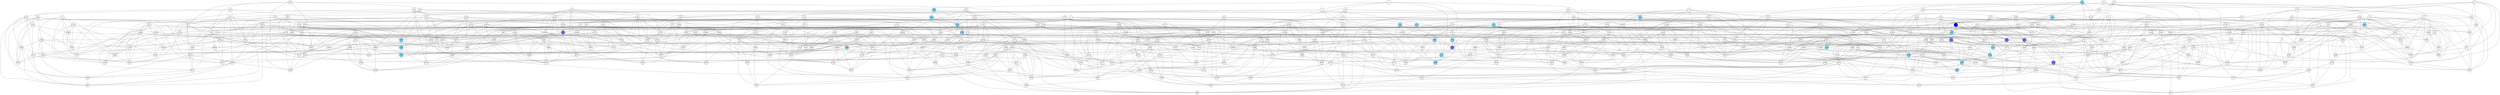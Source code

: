 digraph G
{

    // Graph properties
    overlap="false";
    outputorder="nodesfirst";
    // Vertices
    0 [fillcolor="white" shape="circle" style="filled" fixedsize="true" width="0.5"];
    1 [fillcolor="white" shape="circle" style="filled" fixedsize="true" width="0.5"];
    2 [fillcolor="white" shape="circle" style="filled" fixedsize="true" width="0.5"];
    3 [fillcolor="white" shape="circle" style="filled" fixedsize="true" width="0.5"];
    4 [fillcolor="white" shape="circle" style="filled" fixedsize="true" width="0.5"];
    5 [fillcolor="white" shape="circle" style="filled" fixedsize="true" width="0.5"];
    6 [fillcolor="white" shape="circle" style="filled" fixedsize="true" width="0.5"];
    7 [fillcolor="white" shape="circle" style="filled" fixedsize="true" width="0.5"];
    8 [fillcolor="white" shape="circle" style="filled" fixedsize="true" width="0.5"];
    9 [fillcolor="white" shape="circle" style="filled" fixedsize="true" width="0.5"];
    10 [fillcolor="white" shape="circle" style="filled" fixedsize="true" width="0.5"];
    11 [fillcolor="white" shape="circle" style="filled" fixedsize="true" width="0.5"];
    12 [fillcolor="#77ddff" shape="circle" style="filled" fixedsize="true" width="0.5"];
    13 [fillcolor="white" shape="circle" style="filled" fixedsize="true" width="0.5"];
    14 [fillcolor="white" shape="circle" style="filled" fixedsize="true" width="0.5"];
    15 [fillcolor="white" shape="circle" style="filled" fixedsize="true" width="0.5"];
    16 [fillcolor="#77ddff" shape="circle" style="filled" fixedsize="true" width="0.5"];
    17 [fillcolor="white" shape="circle" style="filled" fixedsize="true" width="0.5"];
    18 [fillcolor="white" shape="circle" style="filled" fixedsize="true" width="0.5"];
    19 [fillcolor="white" shape="circle" style="filled" fixedsize="true" width="0.5"];
    20 [fillcolor="white" shape="circle" style="filled" fixedsize="true" width="0.5"];
    21 [fillcolor="white" shape="circle" style="filled" fixedsize="true" width="0.5"];
    22 [fillcolor="white" shape="circle" style="filled" fixedsize="true" width="0.5"];
    23 [fillcolor="#77ddff" shape="circle" style="filled" fixedsize="true" width="0.5"];
    24 [fillcolor="white" shape="circle" style="filled" fixedsize="true" width="0.5"];
    25 [fillcolor="white" shape="circle" style="filled" fixedsize="true" width="0.5"];
    26 [fillcolor="white" shape="circle" style="filled" fixedsize="true" width="0.5"];
    27 [fillcolor="white" shape="circle" style="filled" fixedsize="true" width="0.5"];
    28 [fillcolor="#77ddff" shape="circle" style="filled" fixedsize="true" width="0.5"];
    29 [fillcolor="white" shape="circle" style="filled" fixedsize="true" width="0.5"];
    30 [fillcolor="white" shape="circle" style="filled" fixedsize="true" width="0.5"];
    31 [fillcolor="white" shape="circle" style="filled" fixedsize="true" width="0.5"];
    32 [fillcolor="white" shape="circle" style="filled" fixedsize="true" width="0.5"];
    33 [fillcolor="white" shape="circle" style="filled" fixedsize="true" width="0.5"];
    34 [fillcolor="white" shape="circle" style="filled" fixedsize="true" width="0.5"];
    35 [fillcolor="white" shape="circle" style="filled" fixedsize="true" width="0.5"];
    36 [fillcolor="white" shape="circle" style="filled" fixedsize="true" width="0.5"];
    37 [fillcolor="white" shape="circle" style="filled" fixedsize="true" width="0.5"];
    38 [fillcolor="white" shape="circle" style="filled" fixedsize="true" width="0.5"];
    39 [fillcolor="white" shape="circle" style="filled" fixedsize="true" width="0.5"];
    40 [fillcolor="white" shape="circle" style="filled" fixedsize="true" width="0.5"];
    41 [fillcolor="white" shape="circle" style="filled" fixedsize="true" width="0.5"];
    42 [fillcolor="white" shape="circle" style="filled" fixedsize="true" width="0.5"];
    43 [fillcolor="white" shape="circle" style="filled" fixedsize="true" width="0.5"];
    44 [fillcolor="white" shape="circle" style="filled" fixedsize="true" width="0.5"];
    45 [fillcolor="white" shape="circle" style="filled" fixedsize="true" width="0.5"];
    46 [fillcolor="white" shape="circle" style="filled" fixedsize="true" width="0.5"];
    47 [fillcolor="white" shape="circle" style="filled" fixedsize="true" width="0.5"];
    48 [fillcolor="white" shape="circle" style="filled" fixedsize="true" width="0.5"];
    49 [fillcolor="white" shape="circle" style="filled" fixedsize="true" width="0.5"];
    50 [fillcolor="white" shape="circle" style="filled" fixedsize="true" width="0.5"];
    51 [fillcolor="white" shape="circle" style="filled" fixedsize="true" width="0.5"];
    52 [fillcolor="white" shape="circle" style="filled" fixedsize="true" width="0.5"];
    53 [fillcolor="white" shape="circle" style="filled" fixedsize="true" width="0.5"];
    54 [fillcolor="white" shape="circle" style="filled" fixedsize="true" width="0.5"];
    55 [fillcolor="white" shape="circle" style="filled" fixedsize="true" width="0.5"];
    56 [fillcolor="#77ddff" shape="circle" style="filled" fixedsize="true" width="0.5"];
    57 [fillcolor="white" shape="circle" style="filled" fixedsize="true" width="0.5"];
    58 [fillcolor="white" shape="circle" style="filled" fixedsize="true" width="0.5"];
    59 [fillcolor="white" shape="circle" style="filled" fixedsize="true" width="0.5"];
    60 [fillcolor="white" shape="circle" style="filled" fixedsize="true" width="0.5"];
    61 [fillcolor="white" shape="circle" style="filled" fixedsize="true" width="0.5"];
    62 [fillcolor="white" shape="circle" style="filled" fixedsize="true" width="0.5"];
    63 [fillcolor="white" shape="circle" style="filled" fixedsize="true" width="0.5"];
    64 [fillcolor="white" shape="circle" style="filled" fixedsize="true" width="0.5"];
    65 [fillcolor="white" shape="circle" style="filled" fixedsize="true" width="0.5"];
    66 [fillcolor="white" shape="circle" style="filled" fixedsize="true" width="0.5"];
    67 [fillcolor="white" shape="circle" style="filled" fixedsize="true" width="0.5"];
    68 [fillcolor="white" shape="circle" style="filled" fixedsize="true" width="0.5"];
    69 [fillcolor="white" shape="circle" style="filled" fixedsize="true" width="0.5"];
    70 [fillcolor="white" shape="circle" style="filled" fixedsize="true" width="0.5"];
    71 [fillcolor="white" shape="circle" style="filled" fixedsize="true" width="0.5"];
    72 [fillcolor="white" shape="circle" style="filled" fixedsize="true" width="0.5"];
    73 [fillcolor="white" shape="circle" style="filled" fixedsize="true" width="0.5"];
    74 [fillcolor="white" shape="circle" style="filled" fixedsize="true" width="0.5"];
    75 [fillcolor="white" shape="circle" style="filled" fixedsize="true" width="0.5"];
    76 [fillcolor="white" shape="circle" style="filled" fixedsize="true" width="0.5"];
    77 [fillcolor="white" shape="circle" style="filled" fixedsize="true" width="0.5"];
    78 [fillcolor="#77ddff" shape="circle" style="filled" fixedsize="true" width="0.5"];
    79 [fillcolor="white" shape="circle" style="filled" fixedsize="true" width="0.5"];
    80 [fillcolor="white" shape="circle" style="filled" fixedsize="true" width="0.5"];
    81 [fillcolor="white" shape="circle" style="filled" fixedsize="true" width="0.5"];
    82 [fillcolor="white" shape="circle" style="filled" fixedsize="true" width="0.5"];
    83 [fillcolor="white" shape="circle" style="filled" fixedsize="true" width="0.5"];
    84 [fillcolor="#77ddff" shape="circle" style="filled" fixedsize="true" width="0.5"];
    85 [fillcolor="white" shape="circle" style="filled" fixedsize="true" width="0.5"];
    86 [fillcolor="white" shape="circle" style="filled" fixedsize="true" width="0.5"];
    87 [fillcolor="#0000ff" shape="circle" style="filled" fixedsize="true" width="0.5"];
    88 [fillcolor="white" shape="circle" style="filled" fixedsize="true" width="0.5"];
    89 [fillcolor="white" shape="circle" style="filled" fixedsize="true" width="0.5"];
    90 [fillcolor="white" shape="circle" style="filled" fixedsize="true" width="0.5"];
    91 [fillcolor="white" shape="circle" style="filled" fixedsize="true" width="0.5"];
    92 [fillcolor="white" shape="circle" style="filled" fixedsize="true" width="0.5"];
    93 [fillcolor="white" shape="circle" style="filled" fixedsize="true" width="0.5"];
    94 [fillcolor="white" shape="circle" style="filled" fixedsize="true" width="0.5"];
    95 [fillcolor="white" shape="circle" style="filled" fixedsize="true" width="0.5"];
    96 [fillcolor="white" shape="circle" style="filled" fixedsize="true" width="0.5"];
    97 [fillcolor="white" shape="circle" style="filled" fixedsize="true" width="0.5"];
    98 [fillcolor="white" shape="circle" style="filled" fixedsize="true" width="0.5"];
    99 [fillcolor="white" shape="circle" style="filled" fixedsize="true" width="0.5"];
    100 [fillcolor="white" shape="circle" style="filled" fixedsize="true" width="0.5"];
    101 [fillcolor="white" shape="circle" style="filled" fixedsize="true" width="0.5"];
    102 [fillcolor="white" shape="circle" style="filled" fixedsize="true" width="0.5"];
    103 [fillcolor="white" shape="circle" style="filled" fixedsize="true" width="0.5"];
    104 [fillcolor="white" shape="circle" style="filled" fixedsize="true" width="0.5"];
    105 [fillcolor="white" shape="circle" style="filled" fixedsize="true" width="0.5"];
    106 [fillcolor="#77ddff" shape="circle" style="filled" fixedsize="true" width="0.5"];
    107 [fillcolor="white" shape="circle" style="filled" fixedsize="true" width="0.5"];
    108 [fillcolor="white" shape="circle" style="filled" fixedsize="true" width="0.5"];
    109 [fillcolor="white" shape="circle" style="filled" fixedsize="true" width="0.5"];
    110 [fillcolor="white" shape="circle" style="filled" fixedsize="true" width="0.5"];
    111 [fillcolor="white" shape="circle" style="filled" fixedsize="true" width="0.5"];
    112 [fillcolor="white" shape="circle" style="filled" fixedsize="true" width="0.5"];
    113 [fillcolor="white" shape="circle" style="filled" fixedsize="true" width="0.5"];
    114 [fillcolor="white" shape="circle" style="filled" fixedsize="true" width="0.5"];
    115 [fillcolor="#7777ff" shape="circle" style="filled" fixedsize="true" width="0.5"];
    116 [fillcolor="white" shape="circle" style="filled" fixedsize="true" width="0.5"];
    117 [fillcolor="#77ddff" shape="circle" style="filled" fixedsize="true" width="0.5"];
    118 [fillcolor="white" shape="circle" style="filled" fixedsize="true" width="0.5"];
    119 [fillcolor="white" shape="circle" style="filled" fixedsize="true" width="0.5"];
    120 [fillcolor="white" shape="circle" style="filled" fixedsize="true" width="0.5"];
    121 [fillcolor="white" shape="circle" style="filled" fixedsize="true" width="0.5"];
    122 [fillcolor="white" shape="circle" style="filled" fixedsize="true" width="0.5"];
    123 [fillcolor="white" shape="circle" style="filled" fixedsize="true" width="0.5"];
    124 [fillcolor="white" shape="circle" style="filled" fixedsize="true" width="0.5"];
    125 [fillcolor="white" shape="circle" style="filled" fixedsize="true" width="0.5"];
    126 [fillcolor="white" shape="circle" style="filled" fixedsize="true" width="0.5"];
    127 [fillcolor="white" shape="circle" style="filled" fixedsize="true" width="0.5"];
    128 [fillcolor="white" shape="circle" style="filled" fixedsize="true" width="0.5"];
    129 [fillcolor="white" shape="circle" style="filled" fixedsize="true" width="0.5"];
    130 [fillcolor="#77ddff" shape="circle" style="filled" fixedsize="true" width="0.5"];
    131 [fillcolor="white" shape="circle" style="filled" fixedsize="true" width="0.5"];
    132 [fillcolor="white" shape="circle" style="filled" fixedsize="true" width="0.5"];
    133 [fillcolor="white" shape="circle" style="filled" fixedsize="true" width="0.5"];
    134 [fillcolor="white" shape="circle" style="filled" fixedsize="true" width="0.5"];
    135 [fillcolor="white" shape="circle" style="filled" fixedsize="true" width="0.5"];
    136 [fillcolor="white" shape="circle" style="filled" fixedsize="true" width="0.5"];
    137 [fillcolor="white" shape="circle" style="filled" fixedsize="true" width="0.5"];
    138 [fillcolor="white" shape="circle" style="filled" fixedsize="true" width="0.5"];
    139 [fillcolor="white" shape="circle" style="filled" fixedsize="true" width="0.5"];
    140 [fillcolor="#77ddff" shape="circle" style="filled" fixedsize="true" width="0.5"];
    141 [fillcolor="white" shape="circle" style="filled" fixedsize="true" width="0.5"];
    142 [fillcolor="#7777ff" shape="circle" style="filled" fixedsize="true" width="0.5"];
    143 [fillcolor="white" shape="circle" style="filled" fixedsize="true" width="0.5"];
    144 [fillcolor="white" shape="circle" style="filled" fixedsize="true" width="0.5"];
    145 [fillcolor="white" shape="circle" style="filled" fixedsize="true" width="0.5"];
    146 [fillcolor="white" shape="circle" style="filled" fixedsize="true" width="0.5"];
    147 [fillcolor="white" shape="circle" style="filled" fixedsize="true" width="0.5"];
    148 [fillcolor="white" shape="circle" style="filled" fixedsize="true" width="0.5"];
    149 [fillcolor="white" shape="circle" style="filled" fixedsize="true" width="0.5"];
    150 [fillcolor="#77ddff" shape="circle" style="filled" fixedsize="true" width="0.5"];
    151 [fillcolor="white" shape="circle" style="filled" fixedsize="true" width="0.5"];
    152 [fillcolor="white" shape="circle" style="filled" fixedsize="true" width="0.5"];
    153 [fillcolor="white" shape="circle" style="filled" fixedsize="true" width="0.5"];
    154 [fillcolor="white" shape="circle" style="filled" fixedsize="true" width="0.5"];
    155 [fillcolor="white" shape="circle" style="filled" fixedsize="true" width="0.5"];
    156 [fillcolor="white" shape="circle" style="filled" fixedsize="true" width="0.5"];
    157 [fillcolor="white" shape="circle" style="filled" fixedsize="true" width="0.5"];
    158 [fillcolor="white" shape="circle" style="filled" fixedsize="true" width="0.5"];
    159 [fillcolor="white" shape="circle" style="filled" fixedsize="true" width="0.5"];
    160 [fillcolor="#77ddff" shape="circle" style="filled" fixedsize="true" width="0.5"];
    161 [fillcolor="white" shape="circle" style="filled" fixedsize="true" width="0.5"];
    162 [fillcolor="white" shape="circle" style="filled" fixedsize="true" width="0.5"];
    163 [fillcolor="white" shape="circle" style="filled" fixedsize="true" width="0.5"];
    164 [fillcolor="white" shape="circle" style="filled" fixedsize="true" width="0.5"];
    165 [fillcolor="white" shape="circle" style="filled" fixedsize="true" width="0.5"];
    166 [fillcolor="white" shape="circle" style="filled" fixedsize="true" width="0.5"];
    167 [fillcolor="white" shape="circle" style="filled" fixedsize="true" width="0.5"];
    168 [fillcolor="white" shape="circle" style="filled" fixedsize="true" width="0.5"];
    169 [fillcolor="white" shape="circle" style="filled" fixedsize="true" width="0.5"];
    170 [fillcolor="white" shape="circle" style="filled" fixedsize="true" width="0.5"];
    171 [fillcolor="white" shape="circle" style="filled" fixedsize="true" width="0.5"];
    172 [fillcolor="white" shape="circle" style="filled" fixedsize="true" width="0.5"];
    173 [fillcolor="white" shape="circle" style="filled" fixedsize="true" width="0.5"];
    174 [fillcolor="white" shape="circle" style="filled" fixedsize="true" width="0.5"];
    175 [fillcolor="white" shape="circle" style="filled" fixedsize="true" width="0.5"];
    176 [fillcolor="white" shape="circle" style="filled" fixedsize="true" width="0.5"];
    177 [fillcolor="white" shape="circle" style="filled" fixedsize="true" width="0.5"];
    178 [fillcolor="white" shape="circle" style="filled" fixedsize="true" width="0.5"];
    179 [fillcolor="white" shape="circle" style="filled" fixedsize="true" width="0.5"];
    180 [fillcolor="white" shape="circle" style="filled" fixedsize="true" width="0.5"];
    181 [fillcolor="white" shape="circle" style="filled" fixedsize="true" width="0.5"];
    182 [fillcolor="white" shape="circle" style="filled" fixedsize="true" width="0.5"];
    183 [fillcolor="white" shape="circle" style="filled" fixedsize="true" width="0.5"];
    184 [fillcolor="white" shape="circle" style="filled" fixedsize="true" width="0.5"];
    185 [fillcolor="white" shape="circle" style="filled" fixedsize="true" width="0.5"];
    186 [fillcolor="white" shape="circle" style="filled" fixedsize="true" width="0.5"];
    187 [fillcolor="#77ddff" shape="circle" style="filled" fixedsize="true" width="0.5"];
    188 [fillcolor="white" shape="circle" style="filled" fixedsize="true" width="0.5"];
    189 [fillcolor="white" shape="circle" style="filled" fixedsize="true" width="0.5"];
    190 [fillcolor="white" shape="circle" style="filled" fixedsize="true" width="0.5"];
    191 [fillcolor="white" shape="circle" style="filled" fixedsize="true" width="0.5"];
    192 [fillcolor="white" shape="circle" style="filled" fixedsize="true" width="0.5"];
    193 [fillcolor="white" shape="circle" style="filled" fixedsize="true" width="0.5"];
    194 [fillcolor="white" shape="circle" style="filled" fixedsize="true" width="0.5"];
    195 [fillcolor="white" shape="circle" style="filled" fixedsize="true" width="0.5"];
    196 [fillcolor="white" shape="circle" style="filled" fixedsize="true" width="0.5"];
    197 [fillcolor="white" shape="circle" style="filled" fixedsize="true" width="0.5"];
    198 [fillcolor="white" shape="circle" style="filled" fixedsize="true" width="0.5"];
    199 [fillcolor="white" shape="circle" style="filled" fixedsize="true" width="0.5"];
    200 [fillcolor="white" shape="circle" style="filled" fixedsize="true" width="0.5"];
    201 [fillcolor="#7777ff" shape="circle" style="filled" fixedsize="true" width="0.5"];
    202 [fillcolor="white" shape="circle" style="filled" fixedsize="true" width="0.5"];
    203 [fillcolor="#7777ff" shape="circle" style="filled" fixedsize="true" width="0.5"];
    204 [fillcolor="white" shape="circle" style="filled" fixedsize="true" width="0.5"];
    205 [fillcolor="white" shape="circle" style="filled" fixedsize="true" width="0.5"];
    206 [fillcolor="white" shape="circle" style="filled" fixedsize="true" width="0.5"];
    207 [fillcolor="white" shape="circle" style="filled" fixedsize="true" width="0.5"];
    208 [fillcolor="white" shape="circle" style="filled" fixedsize="true" width="0.5"];
    209 [fillcolor="white" shape="circle" style="filled" fixedsize="true" width="0.5"];
    210 [fillcolor="white" shape="circle" style="filled" fixedsize="true" width="0.5"];
    211 [fillcolor="#77ddff" shape="circle" style="filled" fixedsize="true" width="0.5"];
    212 [fillcolor="white" shape="circle" style="filled" fixedsize="true" width="0.5"];
    213 [fillcolor="white" shape="circle" style="filled" fixedsize="true" width="0.5"];
    214 [fillcolor="#77ddff" shape="circle" style="filled" fixedsize="true" width="0.5"];
    215 [fillcolor="white" shape="circle" style="filled" fixedsize="true" width="0.5"];
    216 [fillcolor="white" shape="circle" style="filled" fixedsize="true" width="0.5"];
    217 [fillcolor="white" shape="circle" style="filled" fixedsize="true" width="0.5"];
    218 [fillcolor="white" shape="circle" style="filled" fixedsize="true" width="0.5"];
    219 [fillcolor="white" shape="circle" style="filled" fixedsize="true" width="0.5"];
    220 [fillcolor="white" shape="circle" style="filled" fixedsize="true" width="0.5"];
    221 [fillcolor="white" shape="circle" style="filled" fixedsize="true" width="0.5"];
    222 [fillcolor="white" shape="circle" style="filled" fixedsize="true" width="0.5"];
    223 [fillcolor="white" shape="circle" style="filled" fixedsize="true" width="0.5"];
    224 [fillcolor="white" shape="circle" style="filled" fixedsize="true" width="0.5"];
    225 [fillcolor="white" shape="circle" style="filled" fixedsize="true" width="0.5"];
    226 [fillcolor="white" shape="circle" style="filled" fixedsize="true" width="0.5"];
    227 [fillcolor="white" shape="circle" style="filled" fixedsize="true" width="0.5"];
    228 [fillcolor="white" shape="circle" style="filled" fixedsize="true" width="0.5"];
    229 [fillcolor="white" shape="circle" style="filled" fixedsize="true" width="0.5"];
    230 [fillcolor="white" shape="circle" style="filled" fixedsize="true" width="0.5"];
    231 [fillcolor="white" shape="circle" style="filled" fixedsize="true" width="0.5"];
    232 [fillcolor="white" shape="circle" style="filled" fixedsize="true" width="0.5"];
    233 [fillcolor="white" shape="circle" style="filled" fixedsize="true" width="0.5"];
    234 [fillcolor="white" shape="circle" style="filled" fixedsize="true" width="0.5"];
    235 [fillcolor="white" shape="circle" style="filled" fixedsize="true" width="0.5"];
    236 [fillcolor="white" shape="circle" style="filled" fixedsize="true" width="0.5"];
    237 [fillcolor="white" shape="circle" style="filled" fixedsize="true" width="0.5"];
    238 [fillcolor="white" shape="circle" style="filled" fixedsize="true" width="0.5"];
    239 [fillcolor="white" shape="circle" style="filled" fixedsize="true" width="0.5"];
    240 [fillcolor="#7777ff" shape="circle" style="filled" fixedsize="true" width="0.5"];
    241 [fillcolor="white" shape="circle" style="filled" fixedsize="true" width="0.5"];
    242 [fillcolor="white" shape="circle" style="filled" fixedsize="true" width="0.5"];
    243 [fillcolor="white" shape="circle" style="filled" fixedsize="true" width="0.5"];
    244 [fillcolor="white" shape="circle" style="filled" fixedsize="true" width="0.5"];
    245 [fillcolor="white" shape="circle" style="filled" fixedsize="true" width="0.5"];
    246 [fillcolor="white" shape="circle" style="filled" fixedsize="true" width="0.5"];
    247 [fillcolor="white" shape="circle" style="filled" fixedsize="true" width="0.5"];
    248 [fillcolor="white" shape="circle" style="filled" fixedsize="true" width="0.5"];
    249 [fillcolor="white" shape="circle" style="filled" fixedsize="true" width="0.5"];
    250 [fillcolor="white" shape="circle" style="filled" fixedsize="true" width="0.5"];
    251 [fillcolor="white" shape="circle" style="filled" fixedsize="true" width="0.5"];
    252 [fillcolor="white" shape="circle" style="filled" fixedsize="true" width="0.5"];
    253 [fillcolor="white" shape="circle" style="filled" fixedsize="true" width="0.5"];
    254 [fillcolor="white" shape="circle" style="filled" fixedsize="true" width="0.5"];
    255 [fillcolor="white" shape="circle" style="filled" fixedsize="true" width="0.5"];
    256 [fillcolor="white" shape="circle" style="filled" fixedsize="true" width="0.5"];
    257 [fillcolor="white" shape="circle" style="filled" fixedsize="true" width="0.5"];
    258 [fillcolor="white" shape="circle" style="filled" fixedsize="true" width="0.5"];
    259 [fillcolor="#77ddff" shape="circle" style="filled" fixedsize="true" width="0.5"];
    260 [fillcolor="white" shape="circle" style="filled" fixedsize="true" width="0.5"];
    261 [fillcolor="white" shape="circle" style="filled" fixedsize="true" width="0.5"];
    262 [fillcolor="white" shape="circle" style="filled" fixedsize="true" width="0.5"];
    263 [fillcolor="white" shape="circle" style="filled" fixedsize="true" width="0.5"];
    264 [fillcolor="white" shape="circle" style="filled" fixedsize="true" width="0.5"];
    265 [fillcolor="white" shape="circle" style="filled" fixedsize="true" width="0.5"];
    266 [fillcolor="white" shape="circle" style="filled" fixedsize="true" width="0.5"];
    267 [fillcolor="white" shape="circle" style="filled" fixedsize="true" width="0.5"];
    268 [fillcolor="white" shape="circle" style="filled" fixedsize="true" width="0.5"];
    269 [fillcolor="white" shape="circle" style="filled" fixedsize="true" width="0.5"];
    270 [fillcolor="white" shape="circle" style="filled" fixedsize="true" width="0.5"];
    271 [fillcolor="white" shape="circle" style="filled" fixedsize="true" width="0.5"];
    272 [fillcolor="white" shape="circle" style="filled" fixedsize="true" width="0.5"];
    273 [fillcolor="#77ddff" shape="circle" style="filled" fixedsize="true" width="0.5"];
    274 [fillcolor="white" shape="circle" style="filled" fixedsize="true" width="0.5"];
    275 [fillcolor="white" shape="circle" style="filled" fixedsize="true" width="0.5"];
    276 [fillcolor="white" shape="circle" style="filled" fixedsize="true" width="0.5"];
    277 [fillcolor="white" shape="circle" style="filled" fixedsize="true" width="0.5"];
    278 [fillcolor="white" shape="circle" style="filled" fixedsize="true" width="0.5"];
    279 [fillcolor="white" shape="circle" style="filled" fixedsize="true" width="0.5"];
    280 [fillcolor="white" shape="circle" style="filled" fixedsize="true" width="0.5"];
    281 [fillcolor="white" shape="circle" style="filled" fixedsize="true" width="0.5"];
    282 [fillcolor="white" shape="circle" style="filled" fixedsize="true" width="0.5"];
    283 [fillcolor="white" shape="circle" style="filled" fixedsize="true" width="0.5"];
    284 [fillcolor="white" shape="circle" style="filled" fixedsize="true" width="0.5"];
    285 [fillcolor="white" shape="circle" style="filled" fixedsize="true" width="0.5"];
    286 [fillcolor="white" shape="circle" style="filled" fixedsize="true" width="0.5"];
    287 [fillcolor="white" shape="circle" style="filled" fixedsize="true" width="0.5"];
    288 [fillcolor="white" shape="circle" style="filled" fixedsize="true" width="0.5"];
    289 [fillcolor="white" shape="circle" style="filled" fixedsize="true" width="0.5"];
    290 [fillcolor="white" shape="circle" style="filled" fixedsize="true" width="0.5"];
    291 [fillcolor="white" shape="circle" style="filled" fixedsize="true" width="0.5"];
    292 [fillcolor="white" shape="circle" style="filled" fixedsize="true" width="0.5"];
    293 [fillcolor="white" shape="circle" style="filled" fixedsize="true" width="0.5"];
    294 [fillcolor="white" shape="circle" style="filled" fixedsize="true" width="0.5"];
    295 [fillcolor="white" shape="circle" style="filled" fixedsize="true" width="0.5"];
    296 [fillcolor="white" shape="circle" style="filled" fixedsize="true" width="0.5"];
    297 [fillcolor="white" shape="circle" style="filled" fixedsize="true" width="0.5"];
    298 [fillcolor="white" shape="circle" style="filled" fixedsize="true" width="0.5"];
    299 [fillcolor="white" shape="circle" style="filled" fixedsize="true" width="0.5"];
    300 [fillcolor="white" shape="circle" style="filled" fixedsize="true" width="0.5"];
    301 [fillcolor="white" shape="circle" style="filled" fixedsize="true" width="0.5"];
    302 [fillcolor="white" shape="circle" style="filled" fixedsize="true" width="0.5"];
    303 [fillcolor="white" shape="circle" style="filled" fixedsize="true" width="0.5"];
    304 [fillcolor="white" shape="circle" style="filled" fixedsize="true" width="0.5"];
    305 [fillcolor="white" shape="circle" style="filled" fixedsize="true" width="0.5"];
    306 [fillcolor="white" shape="circle" style="filled" fixedsize="true" width="0.5"];
    307 [fillcolor="white" shape="circle" style="filled" fixedsize="true" width="0.5"];
    308 [fillcolor="#77ddff" shape="circle" style="filled" fixedsize="true" width="0.5"];
    309 [fillcolor="white" shape="circle" style="filled" fixedsize="true" width="0.5"];
    310 [fillcolor="#77ddff" shape="circle" style="filled" fixedsize="true" width="0.5"];
    311 [fillcolor="white" shape="circle" style="filled" fixedsize="true" width="0.5"];
    312 [fillcolor="white" shape="circle" style="filled" fixedsize="true" width="0.5"];
    313 [fillcolor="white" shape="circle" style="filled" fixedsize="true" width="0.5"];
    314 [fillcolor="white" shape="circle" style="filled" fixedsize="true" width="0.5"];
    315 [fillcolor="white" shape="circle" style="filled" fixedsize="true" width="0.5"];
    316 [fillcolor="white" shape="circle" style="filled" fixedsize="true" width="0.5"];
    317 [fillcolor="white" shape="circle" style="filled" fixedsize="true" width="0.5"];
    318 [fillcolor="white" shape="circle" style="filled" fixedsize="true" width="0.5"];
    319 [fillcolor="white" shape="circle" style="filled" fixedsize="true" width="0.5"];
    320 [fillcolor="white" shape="circle" style="filled" fixedsize="true" width="0.5"];
    321 [fillcolor="white" shape="circle" style="filled" fixedsize="true" width="0.5"];
    322 [fillcolor="white" shape="circle" style="filled" fixedsize="true" width="0.5"];
    323 [fillcolor="white" shape="circle" style="filled" fixedsize="true" width="0.5"];
    324 [fillcolor="#77ddff" shape="circle" style="filled" fixedsize="true" width="0.5"];
    325 [fillcolor="white" shape="circle" style="filled" fixedsize="true" width="0.5"];
    326 [fillcolor="white" shape="circle" style="filled" fixedsize="true" width="0.5"];
    327 [fillcolor="white" shape="circle" style="filled" fixedsize="true" width="0.5"];
    328 [fillcolor="white" shape="circle" style="filled" fixedsize="true" width="0.5"];
    329 [fillcolor="#77ddff" shape="circle" style="filled" fixedsize="true" width="0.5"];
    330 [fillcolor="#77ddff" shape="circle" style="filled" fixedsize="true" width="0.5"];
    331 [fillcolor="white" shape="circle" style="filled" fixedsize="true" width="0.5"];
    332 [fillcolor="white" shape="circle" style="filled" fixedsize="true" width="0.5"];
    333 [fillcolor="white" shape="circle" style="filled" fixedsize="true" width="0.5"];
    334 [fillcolor="white" shape="circle" style="filled" fixedsize="true" width="0.5"];
    335 [fillcolor="white" shape="circle" style="filled" fixedsize="true" width="0.5"];
    336 [fillcolor="white" shape="circle" style="filled" fixedsize="true" width="0.5"];
    337 [fillcolor="white" shape="circle" style="filled" fixedsize="true" width="0.5"];
    338 [fillcolor="white" shape="circle" style="filled" fixedsize="true" width="0.5"];
    339 [fillcolor="white" shape="circle" style="filled" fixedsize="true" width="0.5"];
    340 [fillcolor="white" shape="circle" style="filled" fixedsize="true" width="0.5"];
    341 [fillcolor="white" shape="circle" style="filled" fixedsize="true" width="0.5"];
    342 [fillcolor="white" shape="circle" style="filled" fixedsize="true" width="0.5"];
    343 [fillcolor="white" shape="circle" style="filled" fixedsize="true" width="0.5"];
    344 [fillcolor="white" shape="circle" style="filled" fixedsize="true" width="0.5"];
    345 [fillcolor="white" shape="circle" style="filled" fixedsize="true" width="0.5"];
    346 [fillcolor="white" shape="circle" style="filled" fixedsize="true" width="0.5"];
    347 [fillcolor="white" shape="circle" style="filled" fixedsize="true" width="0.5"];
    348 [fillcolor="white" shape="circle" style="filled" fixedsize="true" width="0.5"];
    349 [fillcolor="white" shape="circle" style="filled" fixedsize="true" width="0.5"];
    350 [fillcolor="white" shape="circle" style="filled" fixedsize="true" width="0.5"];
    351 [fillcolor="white" shape="circle" style="filled" fixedsize="true" width="0.5"];
    352 [fillcolor="white" shape="circle" style="filled" fixedsize="true" width="0.5"];
    353 [fillcolor="white" shape="circle" style="filled" fixedsize="true" width="0.5"];
    354 [fillcolor="white" shape="circle" style="filled" fixedsize="true" width="0.5"];
    355 [fillcolor="white" shape="circle" style="filled" fixedsize="true" width="0.5"];
    356 [fillcolor="white" shape="circle" style="filled" fixedsize="true" width="0.5"];
    357 [fillcolor="white" shape="circle" style="filled" fixedsize="true" width="0.5"];
    358 [fillcolor="white" shape="circle" style="filled" fixedsize="true" width="0.5"];
    359 [fillcolor="#77ddff" shape="circle" style="filled" fixedsize="true" width="0.5"];
    360 [fillcolor="white" shape="circle" style="filled" fixedsize="true" width="0.5"];
    361 [fillcolor="white" shape="circle" style="filled" fixedsize="true" width="0.5"];
    362 [fillcolor="white" shape="circle" style="filled" fixedsize="true" width="0.5"];
    363 [fillcolor="white" shape="circle" style="filled" fixedsize="true" width="0.5"];
    364 [fillcolor="white" shape="circle" style="filled" fixedsize="true" width="0.5"];
    365 [fillcolor="white" shape="circle" style="filled" fixedsize="true" width="0.5"];
    366 [fillcolor="white" shape="circle" style="filled" fixedsize="true" width="0.5"];
    367 [fillcolor="white" shape="circle" style="filled" fixedsize="true" width="0.5"];
    368 [fillcolor="white" shape="circle" style="filled" fixedsize="true" width="0.5"];
    369 [fillcolor="white" shape="circle" style="filled" fixedsize="true" width="0.5"];
    370 [fillcolor="white" shape="circle" style="filled" fixedsize="true" width="0.5"];
    371 [fillcolor="white" shape="circle" style="filled" fixedsize="true" width="0.5"];
    372 [fillcolor="white" shape="circle" style="filled" fixedsize="true" width="0.5"];
    373 [fillcolor="white" shape="circle" style="filled" fixedsize="true" width="0.5"];
    374 [fillcolor="white" shape="circle" style="filled" fixedsize="true" width="0.5"];
    375 [fillcolor="white" shape="circle" style="filled" fixedsize="true" width="0.5"];
    376 [fillcolor="white" shape="circle" style="filled" fixedsize="true" width="0.5"];
    377 [fillcolor="white" shape="circle" style="filled" fixedsize="true" width="0.5"];
    378 [fillcolor="white" shape="circle" style="filled" fixedsize="true" width="0.5"];
    379 [fillcolor="white" shape="circle" style="filled" fixedsize="true" width="0.5"];
    380 [fillcolor="white" shape="circle" style="filled" fixedsize="true" width="0.5"];
    381 [fillcolor="white" shape="circle" style="filled" fixedsize="true" width="0.5"];
    382 [fillcolor="white" shape="circle" style="filled" fixedsize="true" width="0.5"];
    383 [fillcolor="white" shape="circle" style="filled" fixedsize="true" width="0.5"];
    384 [fillcolor="white" shape="circle" style="filled" fixedsize="true" width="0.5"];
    385 [fillcolor="white" shape="circle" style="filled" fixedsize="true" width="0.5"];
    386 [fillcolor="white" shape="circle" style="filled" fixedsize="true" width="0.5"];
    387 [fillcolor="white" shape="circle" style="filled" fixedsize="true" width="0.5"];
    388 [fillcolor="white" shape="circle" style="filled" fixedsize="true" width="0.5"];
    389 [fillcolor="white" shape="circle" style="filled" fixedsize="true" width="0.5"];
    390 [fillcolor="white" shape="circle" style="filled" fixedsize="true" width="0.5"];
    391 [fillcolor="white" shape="circle" style="filled" fixedsize="true" width="0.5"];
    392 [fillcolor="white" shape="circle" style="filled" fixedsize="true" width="0.5"];
    393 [fillcolor="white" shape="circle" style="filled" fixedsize="true" width="0.5"];
    394 [fillcolor="white" shape="circle" style="filled" fixedsize="true" width="0.5"];
    395 [fillcolor="white" shape="circle" style="filled" fixedsize="true" width="0.5"];
    396 [fillcolor="white" shape="circle" style="filled" fixedsize="true" width="0.5"];
    397 [fillcolor="white" shape="circle" style="filled" fixedsize="true" width="0.5"];
    398 [fillcolor="white" shape="circle" style="filled" fixedsize="true" width="0.5"];
    399 [fillcolor="#7777ff" shape="circle" style="filled" fixedsize="true" width="0.5"];
    400 [fillcolor="white" shape="circle" style="filled" fixedsize="true" width="0.5"];
    401 [fillcolor="white" shape="circle" style="filled" fixedsize="true" width="0.5"];
    402 [fillcolor="white" shape="circle" style="filled" fixedsize="true" width="0.5"];
    403 [fillcolor="white" shape="circle" style="filled" fixedsize="true" width="0.5"];
    404 [fillcolor="white" shape="circle" style="filled" fixedsize="true" width="0.5"];
    405 [fillcolor="white" shape="circle" style="filled" fixedsize="true" width="0.5"];
    406 [fillcolor="white" shape="circle" style="filled" fixedsize="true" width="0.5"];
    407 [fillcolor="white" shape="circle" style="filled" fixedsize="true" width="0.5"];
    408 [fillcolor="white" shape="circle" style="filled" fixedsize="true" width="0.5"];
    409 [fillcolor="white" shape="circle" style="filled" fixedsize="true" width="0.5"];
    410 [fillcolor="white" shape="circle" style="filled" fixedsize="true" width="0.5"];
    411 [fillcolor="white" shape="circle" style="filled" fixedsize="true" width="0.5"];
    412 [fillcolor="white" shape="circle" style="filled" fixedsize="true" width="0.5"];
    413 [fillcolor="white" shape="circle" style="filled" fixedsize="true" width="0.5"];
    414 [fillcolor="white" shape="circle" style="filled" fixedsize="true" width="0.5"];
    415 [fillcolor="white" shape="circle" style="filled" fixedsize="true" width="0.5"];
    416 [fillcolor="white" shape="circle" style="filled" fixedsize="true" width="0.5"];
    417 [fillcolor="white" shape="circle" style="filled" fixedsize="true" width="0.5"];
    418 [fillcolor="white" shape="circle" style="filled" fixedsize="true" width="0.5"];
    419 [fillcolor="white" shape="circle" style="filled" fixedsize="true" width="0.5"];
    420 [fillcolor="white" shape="circle" style="filled" fixedsize="true" width="0.5"];
    421 [fillcolor="white" shape="circle" style="filled" fixedsize="true" width="0.5"];
    422 [fillcolor="white" shape="circle" style="filled" fixedsize="true" width="0.5"];
    423 [fillcolor="white" shape="circle" style="filled" fixedsize="true" width="0.5"];
    424 [fillcolor="white" shape="circle" style="filled" fixedsize="true" width="0.5"];
    425 [fillcolor="white" shape="circle" style="filled" fixedsize="true" width="0.5"];
    426 [fillcolor="white" shape="circle" style="filled" fixedsize="true" width="0.5"];
    427 [fillcolor="white" shape="circle" style="filled" fixedsize="true" width="0.5"];
    428 [fillcolor="white" shape="circle" style="filled" fixedsize="true" width="0.5"];
    429 [fillcolor="white" shape="circle" style="filled" fixedsize="true" width="0.5"];
    430 [fillcolor="white" shape="circle" style="filled" fixedsize="true" width="0.5"];
    431 [fillcolor="white" shape="circle" style="filled" fixedsize="true" width="0.5"];
    432 [fillcolor="white" shape="circle" style="filled" fixedsize="true" width="0.5"];
    433 [fillcolor="white" shape="circle" style="filled" fixedsize="true" width="0.5"];
    434 [fillcolor="white" shape="circle" style="filled" fixedsize="true" width="0.5"];
    435 [fillcolor="white" shape="circle" style="filled" fixedsize="true" width="0.5"];
    436 [fillcolor="white" shape="circle" style="filled" fixedsize="true" width="0.5"];
    437 [fillcolor="white" shape="circle" style="filled" fixedsize="true" width="0.5"];
    438 [fillcolor="white" shape="circle" style="filled" fixedsize="true" width="0.5"];
    439 [fillcolor="white" shape="circle" style="filled" fixedsize="true" width="0.5"];
    440 [fillcolor="#77ddff" shape="circle" style="filled" fixedsize="true" width="0.5"];
    441 [fillcolor="#77ddff" shape="circle" style="filled" fixedsize="true" width="0.5"];
    442 [fillcolor="white" shape="circle" style="filled" fixedsize="true" width="0.5"];
    443 [fillcolor="white" shape="circle" style="filled" fixedsize="true" width="0.5"];
    0 -> 175 [style="dashed" dir="none"];
    0 -> 246 [style="dashed" dir="none"];
    0 -> 248 [style="dashed" dir="none"];
    0 -> 325 [style="dashed" dir="none"];
    0 -> 370 [style="dashed" dir="none"];
    0 -> 418 [style="dashed" dir="none"];
    0 -> 436 [style="dashed" dir="none"];
    1 -> 3 [style="dashed" dir="none"];
    1 -> 40 [style="dashed" dir="none"];
    1 -> 78 [style="dashed" dir="none"];
    1 -> 196 [style="dashed" dir="none"];
    1 -> 211 [style="dashed" dir="none"];
    1 -> 384 [style="dashed" dir="none"];
    2 -> 21 [style="dashed" dir="none"];
    2 -> 148 [style="dashed" dir="none"];
    2 -> 157 [style="dashed" dir="none"];
    2 -> 237 [style="dashed" dir="none"];
    2 -> 326 [style="dashed" dir="none"];
    2 -> 374 [style="dashed" dir="none"];
    2 -> 398 [style="dashed" dir="none"];
    2 -> 428 [style="dashed" dir="none"];
    2 -> 438 [style="dashed" dir="none"];
    3 -> 40 [style="dashed" dir="none"];
    3 -> 78 [style="dashed" dir="none"];
    3 -> 181 [style="dashed" dir="none"];
    3 -> 211 [style="dashed" dir="none"];
    3 -> 403 [style="dashed" dir="none"];
    3 -> 440 [style="dashed" dir="none"];
    4 -> 103 [style="dashed" dir="none"];
    4 -> 212 [style="dashed" dir="none"];
    4 -> 252 [style="dashed" dir="none"];
    4 -> 278 [style="dashed" dir="none"];
    4 -> 287 [style="dashed" dir="none"];
    4 -> 429 [style="dashed" dir="none"];
    5 -> 76 [style="dashed" dir="none"];
    5 -> 101 [style="dashed" dir="none"];
    5 -> 206 [style="dashed" dir="none"];
    5 -> 210 [style="dashed" dir="none"];
    5 -> 294 [style="dashed" dir="none"];
    5 -> 375 [style="dashed" dir="none"];
    6 -> 7 [style="dashed" dir="none"];
    6 -> 20 [style="dashed" dir="none"];
    6 -> 152 [style="dashed" dir="none"];
    6 -> 225 [style="dashed" dir="none"];
    6 -> 293 [style="dashed" dir="none"];
    6 -> 299 [style="dashed" dir="none"];
    6 -> 336 [style="dashed" dir="none"];
    6 -> 339 [style="dashed" dir="none"];
    6 -> 388 [style="dashed" dir="none"];
    7 -> 20 [style="dashed" dir="none"];
    7 -> 102 [style="dashed" dir="none"];
    7 -> 116 [style="dashed" dir="none"];
    7 -> 234 [style="dashed" dir="none"];
    7 -> 275 [style="dashed" dir="none"];
    7 -> 297 [style="dashed" dir="none"];
    8 -> 61 [style="dashed" dir="none"];
    8 -> 118 [style="dashed" dir="none"];
    8 -> 197 [style="dashed" dir="none"];
    8 -> 260 [style="dashed" dir="none"];
    8 -> 353 [style="dashed" dir="none"];
    8 -> 369 [style="dashed" dir="none"];
    8 -> 382 [style="dashed" dir="none"];
    8 -> 425 [style="dashed" dir="none"];
    9 -> 163 [style="dashed" dir="none"];
    9 -> 190 [style="dashed" dir="none"];
    9 -> 192 [style="dashed" dir="none"];
    9 -> 270 [style="dashed" dir="none"];
    9 -> 272 [style="dashed" dir="none"];
    9 -> 290 [style="dashed" dir="none"];
    9 -> 426 [style="dashed" dir="none"];
    10 -> 96 [style="dashed" dir="none"];
    10 -> 153 [style="dashed" dir="none"];
    10 -> 166 [style="dashed" dir="none"];
    10 -> 212 [style="dashed" dir="none"];
    10 -> 278 [style="dashed" dir="none"];
    10 -> 414 [style="dashed" dir="none"];
    11 -> 54 [style="dashed" dir="none"];
    11 -> 176 [style="dashed" dir="none"];
    11 -> 182 [style="dashed" dir="none"];
    11 -> 230 [style="dashed" dir="none"];
    11 -> 264 [style="dashed" dir="none"];
    11 -> 344 [style="dashed" dir="none"];
    11 -> 405 [style="dashed" dir="none"];
    12 -> 84 [style="dashed" dir="none"];
    12 -> 100 [style="dashed" dir="none"];
    12 -> 187 [style="dashed" dir="none"];
    12 -> 240 [style="dashed" dir="none"];
    12 -> 245 [style="dashed" dir="none"];
    12 -> 302 [style="dashed" dir="none"];
    12 -> 323 [style="dashed" dir="none"];
    13 -> 97 [style="dashed" dir="none"];
    13 -> 152 [style="dashed" dir="none"];
    13 -> 170 [style="dashed" dir="none"];
    13 -> 241 [style="dashed" dir="none"];
    13 -> 254 [style="dashed" dir="none"];
    13 -> 323 [style="dashed" dir="none"];
    14 -> 89 [style="dashed" dir="none"];
    14 -> 184 [style="dashed" dir="none"];
    14 -> 209 [style="dashed" dir="none"];
    14 -> 235 [style="dashed" dir="none"];
    14 -> 327 [style="dashed" dir="none"];
    14 -> 328 [style="dashed" dir="none"];
    14 -> 362 [style="dashed" dir="none"];
    14 -> 372 [style="dashed" dir="none"];
    14 -> 376 [style="dashed" dir="none"];
    15 -> 165 [style="dashed" dir="none"];
    15 -> 194 [style="dashed" dir="none"];
    15 -> 218 [style="dashed" dir="none"];
    15 -> 298 [style="dashed" dir="none"];
    15 -> 343 [style="dashed" dir="none"];
    15 -> 362 [style="dashed" dir="none"];
    16 -> 26 [style="dashed" dir="none"];
    16 -> 84 [style="dashed" dir="none"];
    16 -> 101 [style="dashed" dir="none"];
    16 -> 113 [style="dashed" dir="none"];
    16 -> 195 [style="dashed" dir="none"];
    16 -> 240 [style="dashed" dir="none"];
    16 -> 303 [style="dashed" dir="none"];
    16 -> 312 [style="dashed" dir="none"];
    16 -> 399 [style="dashed" dir="none"];
    17 -> 37 [style="dashed" dir="none"];
    17 -> 45 [style="dashed" dir="none"];
    17 -> 60 [style="dashed" dir="none"];
    17 -> 97 [style="dashed" dir="none"];
    17 -> 149 [style="dashed" dir="none"];
    17 -> 180 [style="dashed" dir="none"];
    17 -> 305 [style="dashed" dir="none"];
    17 -> 323 [style="dashed" dir="none"];
    18 -> 202 [style="dashed" dir="none"];
    18 -> 277 [style="dashed" dir="none"];
    18 -> 288 [style="dashed" dir="none"];
    18 -> 331 [style="dashed" dir="none"];
    18 -> 332 [style="dashed" dir="none"];
    18 -> 338 [style="dashed" dir="none"];
    18 -> 352 [style="dashed" dir="none"];
    19 -> 27 [style="dashed" dir="none"];
    19 -> 138 [style="dashed" dir="none"];
    19 -> 155 [style="dashed" dir="none"];
    19 -> 194 [style="dashed" dir="none"];
    19 -> 208 [style="dashed" dir="none"];
    19 -> 281 [style="dashed" dir="none"];
    19 -> 343 [style="dashed" dir="none"];
    20 -> 234 [style="dashed" dir="none"];
    20 -> 297 [style="dashed" dir="none"];
    20 -> 339 [style="dashed" dir="none"];
    20 -> 388 [style="dashed" dir="none"];
    21 -> 69 [style="dashed" dir="none"];
    21 -> 157 [style="dashed" dir="none"];
    21 -> 161 [style="dashed" dir="none"];
    21 -> 237 [style="dashed" dir="none"];
    21 -> 374 [style="dashed" dir="none"];
    22 -> 125 [style="dashed" dir="none"];
    22 -> 135 [style="dashed" dir="none"];
    22 -> 198 [style="dashed" dir="none"];
    22 -> 269 [style="dashed" dir="none"];
    22 -> 300 [style="dashed" dir="none"];
    22 -> 307 [style="dashed" dir="none"];
    22 -> 368 [style="dashed" dir="none"];
    23 -> 78 [style="dashed" dir="none"];
    23 -> 203 [style="dashed" dir="none"];
    23 -> 220 [style="dashed" dir="none"];
    23 -> 260 [style="dashed" dir="none"];
    23 -> 382 [style="dashed" dir="none"];
    23 -> 404 [style="dashed" dir="none"];
    24 -> 49 [style="dashed" dir="none"];
    24 -> 167 [style="dashed" dir="none"];
    24 -> 216 [style="dashed" dir="none"];
    24 -> 223 [style="dashed" dir="none"];
    24 -> 406 [style="dashed" dir="none"];
    24 -> 437 [style="dashed" dir="none"];
    25 -> 168 [style="dashed" dir="none"];
    25 -> 247 [style="dashed" dir="none"];
    25 -> 249 [style="dashed" dir="none"];
    25 -> 325 [style="dashed" dir="none"];
    25 -> 363 [style="dashed" dir="none"];
    25 -> 421 [style="dashed" dir="none"];
    26 -> 113 [style="dashed" dir="none"];
    26 -> 151 [style="dashed" dir="none"];
    26 -> 167 [style="dashed" dir="none"];
    26 -> 250 [style="dashed" dir="none"];
    26 -> 419 [style="dashed" dir="none"];
    26 -> 437 [style="dashed" dir="none"];
    27 -> 138 [style="dashed" dir="none"];
    27 -> 155 [style="dashed" dir="none"];
    27 -> 327 [style="dashed" dir="none"];
    27 -> 343 [style="dashed" dir="none"];
    27 -> 362 [style="dashed" dir="none"];
    27 -> 392 [style="dashed" dir="none"];
    28 -> 134 [style="dashed" dir="none"];
    28 -> 150 [style="dashed" dir="none"];
    28 -> 172 [style="dashed" dir="none"];
    28 -> 203 [style="dashed" dir="none"];
    28 -> 326 [style="dashed" dir="none"];
    28 -> 440 [style="dashed" dir="none"];
    29 -> 34 [style="dashed" dir="none"];
    29 -> 74 [style="dashed" dir="none"];
    29 -> 94 [style="dashed" dir="none"];
    29 -> 110 [style="dashed" dir="none"];
    29 -> 251 [style="dashed" dir="none"];
    29 -> 371 [style="dashed" dir="none"];
    30 -> 82 [style="dashed" dir="none"];
    30 -> 145 [style="dashed" dir="none"];
    30 -> 227 [style="dashed" dir="none"];
    30 -> 233 [style="dashed" dir="none"];
    30 -> 273 [style="dashed" dir="none"];
    30 -> 308 [style="dashed" dir="none"];
    30 -> 411 [style="dashed" dir="none"];
    31 -> 96 [style="dashed" dir="none"];
    31 -> 164 [style="dashed" dir="none"];
    31 -> 166 [style="dashed" dir="none"];
    31 -> 291 [style="dashed" dir="none"];
    31 -> 292 [style="dashed" dir="none"];
    31 -> 317 [style="dashed" dir="none"];
    31 -> 414 [style="dashed" dir="none"];
    32 -> 54 [style="dashed" dir="none"];
    32 -> 113 [style="dashed" dir="none"];
    32 -> 225 [style="dashed" dir="none"];
    32 -> 303 [style="dashed" dir="none"];
    32 -> 312 [style="dashed" dir="none"];
    32 -> 388 [style="dashed" dir="none"];
    33 -> 72 [style="dashed" dir="none"];
    33 -> 91 [style="dashed" dir="none"];
    33 -> 124 [style="dashed" dir="none"];
    33 -> 224 [style="dashed" dir="none"];
    33 -> 345 [style="dashed" dir="none"];
    33 -> 409 [style="dashed" dir="none"];
    34 -> 67 [style="dashed" dir="none"];
    34 -> 110 [style="dashed" dir="none"];
    34 -> 200 [style="dashed" dir="none"];
    34 -> 286 [style="dashed" dir="none"];
    34 -> 342 [style="dashed" dir="none"];
    34 -> 371 [style="dashed" dir="none"];
    35 -> 39 [style="dashed" dir="none"];
    35 -> 92 [style="dashed" dir="none"];
    35 -> 93 [style="dashed" dir="none"];
    35 -> 150 [style="dashed" dir="none"];
    35 -> 197 [style="dashed" dir="none"];
    35 -> 207 [style="dashed" dir="none"];
    35 -> 237 [style="dashed" dir="none"];
    35 -> 260 [style="dashed" dir="none"];
    35 -> 326 [style="dashed" dir="none"];
    35 -> 382 [style="dashed" dir="none"];
    36 -> 58 [style="dashed" dir="none"];
    36 -> 73 [style="dashed" dir="none"];
    36 -> 99 [style="dashed" dir="none"];
    36 -> 114 [style="dashed" dir="none"];
    36 -> 173 [style="dashed" dir="none"];
    36 -> 204 [style="dashed" dir="none"];
    36 -> 257 [style="dashed" dir="none"];
    36 -> 318 [style="dashed" dir="none"];
    36 -> 403 [style="dashed" dir="none"];
    36 -> 412 [style="dashed" dir="none"];
    36 -> 435 [style="dashed" dir="none"];
    37 -> 45 [style="dashed" dir="none"];
    37 -> 53 [style="dashed" dir="none"];
    37 -> 103 [style="dashed" dir="none"];
    37 -> 149 [style="dashed" dir="none"];
    37 -> 162 [style="dashed" dir="none"];
    37 -> 429 [style="dashed" dir="none"];
    38 -> 44 [style="dashed" dir="none"];
    38 -> 59 [style="dashed" dir="none"];
    38 -> 95 [style="dashed" dir="none"];
    38 -> 104 [style="dashed" dir="none"];
    38 -> 285 [style="dashed" dir="none"];
    38 -> 385 [style="dashed" dir="none"];
    39 -> 78 [style="dashed" dir="none"];
    39 -> 92 [style="dashed" dir="none"];
    39 -> 260 [style="dashed" dir="none"];
    39 -> 378 [style="dashed" dir="none"];
    39 -> 384 [style="dashed" dir="none"];
    39 -> 425 [style="dashed" dir="none"];
    40 -> 129 [style="dashed" dir="none"];
    40 -> 173 [style="dashed" dir="none"];
    40 -> 196 [style="dashed" dir="none"];
    40 -> 403 [style="dashed" dir="none"];
    41 -> 176 [style="dashed" dir="none"];
    41 -> 193 [style="dashed" dir="none"];
    41 -> 223 [style="dashed" dir="none"];
    41 -> 256 [style="dashed" dir="none"];
    41 -> 296 [style="dashed" dir="none"];
    41 -> 419 [style="dashed" dir="none"];
    41 -> 437 [style="dashed" dir="none"];
    42 -> 56 [style="dashed" dir="none"];
    42 -> 93 [style="dashed" dir="none"];
    42 -> 134 [style="dashed" dir="none"];
    42 -> 207 [style="dashed" dir="none"];
    42 -> 214 [style="dashed" dir="none"];
    42 -> 255 [style="dashed" dir="none"];
    42 -> 283 [style="dashed" dir="none"];
    42 -> 382 [style="dashed" dir="none"];
    43 -> 48 [style="dashed" dir="none"];
    43 -> 51 [style="dashed" dir="none"];
    43 -> 68 [style="dashed" dir="none"];
    43 -> 82 [style="dashed" dir="none"];
    43 -> 98 [style="dashed" dir="none"];
    43 -> 145 [style="dashed" dir="none"];
    43 -> 177 [style="dashed" dir="none"];
    43 -> 227 [style="dashed" dir="none"];
    44 -> 59 [style="dashed" dir="none"];
    44 -> 104 [style="dashed" dir="none"];
    44 -> 235 [style="dashed" dir="none"];
    44 -> 289 [style="dashed" dir="none"];
    44 -> 385 [style="dashed" dir="none"];
    45 -> 60 [style="dashed" dir="none"];
    45 -> 149 [style="dashed" dir="none"];
    45 -> 162 [style="dashed" dir="none"];
    45 -> 379 [style="dashed" dir="none"];
    46 -> 163 [style="dashed" dir="none"];
    46 -> 190 [style="dashed" dir="none"];
    46 -> 272 [style="dashed" dir="none"];
    46 -> 309 [style="dashed" dir="none"];
    46 -> 357 [style="dashed" dir="none"];
    46 -> 364 [style="dashed" dir="none"];
    46 -> 426 [style="dashed" dir="none"];
    47 -> 233 [style="dashed" dir="none"];
    47 -> 241 [style="dashed" dir="none"];
    47 -> 254 [style="dashed" dir="none"];
    47 -> 336 [style="dashed" dir="none"];
    47 -> 365 [style="dashed" dir="none"];
    47 -> 381 [style="dashed" dir="none"];
    48 -> 68 [style="dashed" dir="none"];
    48 -> 76 [style="dashed" dir="none"];
    48 -> 177 [style="dashed" dir="none"];
    48 -> 210 [style="dashed" dir="none"];
    48 -> 357 [style="dashed" dir="none"];
    48 -> 375 [style="dashed" dir="none"];
    49 -> 133 [style="dashed" dir="none"];
    49 -> 167 [style="dashed" dir="none"];
    49 -> 216 [style="dashed" dir="none"];
    49 -> 217 [style="dashed" dir="none"];
    49 -> 274 [style="dashed" dir="none"];
    49 -> 406 [style="dashed" dir="none"];
    50 -> 75 [style="dashed" dir="none"];
    50 -> 122 [style="dashed" dir="none"];
    50 -> 171 [style="dashed" dir="none"];
    50 -> 209 [style="dashed" dir="none"];
    50 -> 219 [style="dashed" dir="none"];
    50 -> 268 [style="dashed" dir="none"];
    50 -> 328 [style="dashed" dir="none"];
    51 -> 68 [style="dashed" dir="none"];
    51 -> 98 [style="dashed" dir="none"];
    51 -> 177 [style="dashed" dir="none"];
    51 -> 276 [style="dashed" dir="none"];
    51 -> 424 [style="dashed" dir="none"];
    52 -> 141 [style="dashed" dir="none"];
    52 -> 155 [style="dashed" dir="none"];
    52 -> 191 [style="dashed" dir="none"];
    52 -> 281 [style="dashed" dir="none"];
    52 -> 431 [style="dashed" dir="none"];
    52 -> 434 [style="dashed" dir="none"];
    53 -> 100 [style="dashed" dir="none"];
    53 -> 162 [style="dashed" dir="none"];
    53 -> 252 [style="dashed" dir="none"];
    53 -> 355 [style="dashed" dir="none"];
    53 -> 379 [style="dashed" dir="none"];
    54 -> 113 [style="dashed" dir="none"];
    54 -> 147 [style="dashed" dir="none"];
    54 -> 176 [style="dashed" dir="none"];
    54 -> 430 [style="dashed" dir="none"];
    55 -> 288 [style="dashed" dir="none"];
    55 -> 320 [style="dashed" dir="none"];
    55 -> 337 [style="dashed" dir="none"];
    55 -> 338 [style="dashed" dir="none"];
    55 -> 352 [style="dashed" dir="none"];
    55 -> 422 [style="dashed" dir="none"];
    56 -> 115 [style="dashed" dir="none"];
    56 -> 134 [style="dashed" dir="none"];
    56 -> 183 [style="dashed" dir="none"];
    56 -> 207 [style="dashed" dir="none"];
    56 -> 214 [style="dashed" dir="none"];
    56 -> 283 [style="dashed" dir="none"];
    57 -> 119 [style="dashed" dir="none"];
    57 -> 138 [style="dashed" dir="none"];
    57 -> 281 [style="dashed" dir="none"];
    57 -> 370 [style="dashed" dir="none"];
    57 -> 373 [style="dashed" dir="none"];
    57 -> 392 [style="dashed" dir="none"];
    58 -> 63 [style="dashed" dir="none"];
    58 -> 129 [style="dashed" dir="none"];
    58 -> 173 [style="dashed" dir="none"];
    58 -> 242 [style="dashed" dir="none"];
    58 -> 257 [style="dashed" dir="none"];
    58 -> 318 [style="dashed" dir="none"];
    58 -> 361 [style="dashed" dir="none"];
    58 -> 403 [style="dashed" dir="none"];
    58 -> 435 [style="dashed" dir="none"];
    59 -> 95 [style="dashed" dir="none"];
    59 -> 104 [style="dashed" dir="none"];
    59 -> 285 [style="dashed" dir="none"];
    59 -> 372 [style="dashed" dir="none"];
    59 -> 385 [style="dashed" dir="none"];
    60 -> 97 [style="dashed" dir="none"];
    60 -> 149 [style="dashed" dir="none"];
    60 -> 162 [style="dashed" dir="none"];
    60 -> 379 [style="dashed" dir="none"];
    61 -> 71 [style="dashed" dir="none"];
    61 -> 86 [style="dashed" dir="none"];
    61 -> 111 [style="dashed" dir="none"];
    61 -> 118 [style="dashed" dir="none"];
    61 -> 197 [style="dashed" dir="none"];
    61 -> 369 [style="dashed" dir="none"];
    61 -> 382 [style="dashed" dir="none"];
    62 -> 290 [style="dashed" dir="none"];
    62 -> 313 [style="dashed" dir="none"];
    62 -> 340 [style="dashed" dir="none"];
    62 -> 346 [style="dashed" dir="none"];
    62 -> 393 [style="dashed" dir="none"];
    62 -> 401 [style="dashed" dir="none"];
    63 -> 108 [style="dashed" dir="none"];
    63 -> 242 [style="dashed" dir="none"];
    63 -> 360 [style="dashed" dir="none"];
    63 -> 361 [style="dashed" dir="none"];
    63 -> 402 [style="dashed" dir="none"];
    64 -> 112 [style="dashed" dir="none"];
    64 -> 137 [style="dashed" dir="none"];
    64 -> 253 [style="dashed" dir="none"];
    64 -> 311 [style="dashed" dir="none"];
    64 -> 397 [style="dashed" dir="none"];
    64 -> 412 [style="dashed" dir="none"];
    64 -> 442 [style="dashed" dir="none"];
    65 -> 184 [style="dashed" dir="none"];
    65 -> 306 [style="dashed" dir="none"];
    65 -> 362 [style="dashed" dir="none"];
    65 -> 376 [style="dashed" dir="none"];
    65 -> 392 [style="dashed" dir="none"];
    65 -> 432 [style="dashed" dir="none"];
    66 -> 88 [style="dashed" dir="none"];
    66 -> 121 [style="dashed" dir="none"];
    66 -> 146 [style="dashed" dir="none"];
    66 -> 229 [style="dashed" dir="none"];
    66 -> 396 [style="dashed" dir="none"];
    66 -> 423 [style="dashed" dir="none"];
    66 -> 427 [style="dashed" dir="none"];
    67 -> 74 [style="dashed" dir="none"];
    67 -> 136 [style="dashed" dir="none"];
    67 -> 335 [style="dashed" dir="none"];
    67 -> 371 [style="dashed" dir="none"];
    67 -> 396 [style="dashed" dir="none"];
    67 -> 413 [style="dashed" dir="none"];
    68 -> 163 [style="dashed" dir="none"];
    68 -> 177 [style="dashed" dir="none"];
    68 -> 276 [style="dashed" dir="none"];
    68 -> 357 [style="dashed" dir="none"];
    69 -> 93 [style="dashed" dir="none"];
    69 -> 183 [style="dashed" dir="none"];
    69 -> 207 [style="dashed" dir="none"];
    69 -> 237 [style="dashed" dir="none"];
    69 -> 265 [style="dashed" dir="none"];
    69 -> 283 [style="dashed" dir="none"];
    70 -> 99 [style="dashed" dir="none"];
    70 -> 131 [style="dashed" dir="none"];
    70 -> 168 [style="dashed" dir="none"];
    70 -> 172 [style="dashed" dir="none"];
    70 -> 228 [style="dashed" dir="none"];
    70 -> 246 [style="dashed" dir="none"];
    70 -> 249 [style="dashed" dir="none"];
    71 -> 86 [style="dashed" dir="none"];
    71 -> 111 [style="dashed" dir="none"];
    71 -> 197 [style="dashed" dir="none"];
    71 -> 214 [style="dashed" dir="none"];
    71 -> 255 [style="dashed" dir="none"];
    71 -> 314 [style="dashed" dir="none"];
    71 -> 382 [style="dashed" dir="none"];
    71 -> 433 [style="dashed" dir="none"];
    72 -> 91 [style="dashed" dir="none"];
    72 -> 124 [style="dashed" dir="none"];
    72 -> 198 [style="dashed" dir="none"];
    72 -> 269 [style="dashed" dir="none"];
    72 -> 345 [style="dashed" dir="none"];
    72 -> 387 [style="dashed" dir="none"];
    72 -> 390 [style="dashed" dir="none"];
    73 -> 341 [style="dashed" dir="none"];
    73 -> 378 [style="dashed" dir="none"];
    73 -> 398 [style="dashed" dir="none"];
    73 -> 435 [style="dashed" dir="none"];
    73 -> 438 [style="dashed" dir="none"];
    74 -> 94 [style="dashed" dir="none"];
    74 -> 159 [style="dashed" dir="none"];
    74 -> 335 [style="dashed" dir="none"];
    74 -> 391 [style="dashed" dir="none"];
    74 -> 413 [style="dashed" dir="none"];
    75 -> 165 [style="dashed" dir="none"];
    75 -> 169 [style="dashed" dir="none"];
    75 -> 189 [style="dashed" dir="none"];
    75 -> 284 [style="dashed" dir="none"];
    75 -> 298 [style="dashed" dir="none"];
    75 -> 322 [style="dashed" dir="none"];
    75 -> 332 [style="dashed" dir="none"];
    75 -> 356 [style="dashed" dir="none"];
    76 -> 177 [style="dashed" dir="none"];
    76 -> 210 [style="dashed" dir="none"];
    76 -> 266 [style="dashed" dir="none"];
    76 -> 294 [style="dashed" dir="none"];
    76 -> 375 [style="dashed" dir="none"];
    76 -> 393 [style="dashed" dir="none"];
    77 -> 94 [style="dashed" dir="none"];
    77 -> 161 [style="dashed" dir="none"];
    77 -> 251 [style="dashed" dir="none"];
    77 -> 253 [style="dashed" dir="none"];
    77 -> 374 [style="dashed" dir="none"];
    77 -> 397 [style="dashed" dir="none"];
    78 -> 203 [style="dashed" dir="none"];
    78 -> 211 [style="dashed" dir="none"];
    78 -> 404 [style="dashed" dir="none"];
    78 -> 440 [style="dashed" dir="none"];
    79 -> 132 [style="dashed" dir="none"];
    79 -> 135 [style="dashed" dir="none"];
    79 -> 188 [style="dashed" dir="none"];
    79 -> 205 [style="dashed" dir="none"];
    79 -> 236 [style="dashed" dir="none"];
    79 -> 267 [style="dashed" dir="none"];
    79 -> 400 [style="dashed" dir="none"];
    79 -> 408 [style="dashed" dir="none"];
    80 -> 139 [style="dashed" dir="none"];
    80 -> 182 [style="dashed" dir="none"];
    80 -> 231 [style="dashed" dir="none"];
    80 -> 405 [style="dashed" dir="none"];
    80 -> 407 [style="dashed" dir="none"];
    80 -> 439 [style="dashed" dir="none"];
    81 -> 156 [style="dashed" dir="none"];
    81 -> 185 [style="dashed" dir="none"];
    81 -> 230 [style="dashed" dir="none"];
    81 -> 258 [style="dashed" dir="none"];
    81 -> 291 [style="dashed" dir="none"];
    81 -> 354 [style="dashed" dir="none"];
    82 -> 98 [style="dashed" dir="none"];
    82 -> 145 [style="dashed" dir="none"];
    82 -> 227 [style="dashed" dir="none"];
    82 -> 279 [style="dashed" dir="none"];
    82 -> 411 [style="dashed" dir="none"];
    83 -> 166 [style="dashed" dir="none"];
    83 -> 223 [style="dashed" dir="none"];
    83 -> 256 [style="dashed" dir="none"];
    83 -> 274 [style="dashed" dir="none"];
    83 -> 304 [style="dashed" dir="none"];
    83 -> 320 [style="dashed" dir="none"];
    83 -> 389 [style="dashed" dir="none"];
    83 -> 394 [style="dashed" dir="none"];
    83 -> 422 [style="dashed" dir="none"];
    84 -> 152 [style="dashed" dir="none"];
    84 -> 225 [style="dashed" dir="none"];
    84 -> 240 [style="dashed" dir="none"];
    84 -> 303 [style="dashed" dir="none"];
    84 -> 323 [style="dashed" dir="none"];
    85 -> 120 [style="dashed" dir="none"];
    85 -> 125 [style="dashed" dir="none"];
    85 -> 315 [style="dashed" dir="none"];
    85 -> 386 [style="dashed" dir="none"];
    85 -> 400 [style="dashed" dir="none"];
    85 -> 434 [style="dashed" dir="none"];
    86 -> 111 [style="dashed" dir="none"];
    86 -> 314 [style="dashed" dir="none"];
    86 -> 349 [style="dashed" dir="none"];
    86 -> 433 [style="dashed" dir="none"];
    87 -> 115 [style="dashed" dir="none"];
    87 -> 142 [style="dashed" dir="none"];
    87 -> 201 [style="dashed" dir="none"];
    87 -> 203 [style="dashed" dir="none"];
    87 -> 240 [style="dashed" dir="none"];
    87 -> 399 [style="dashed" dir="none"];
    88 -> 121 [style="dashed" dir="none"];
    88 -> 136 [style="dashed" dir="none"];
    88 -> 310 [style="dashed" dir="none"];
    88 -> 329 [style="dashed" dir="none"];
    88 -> 396 [style="dashed" dir="none"];
    88 -> 427 [style="dashed" dir="none"];
    89 -> 184 [style="dashed" dir="none"];
    89 -> 235 [style="dashed" dir="none"];
    89 -> 348 [style="dashed" dir="none"];
    89 -> 367 [style="dashed" dir="none"];
    89 -> 372 [style="dashed" dir="none"];
    89 -> 376 [style="dashed" dir="none"];
    89 -> 385 [style="dashed" dir="none"];
    89 -> 443 [style="dashed" dir="none"];
    90 -> 107 [style="dashed" dir="none"];
    90 -> 188 [style="dashed" dir="none"];
    90 -> 238 [style="dashed" dir="none"];
    90 -> 350 [style="dashed" dir="none"];
    90 -> 420 [style="dashed" dir="none"];
    90 -> 427 [style="dashed" dir="none"];
    91 -> 124 [style="dashed" dir="none"];
    91 -> 198 [style="dashed" dir="none"];
    91 -> 390 [style="dashed" dir="none"];
    91 -> 409 [style="dashed" dir="none"];
    92 -> 157 [style="dashed" dir="none"];
    92 -> 237 [style="dashed" dir="none"];
    92 -> 326 [style="dashed" dir="none"];
    92 -> 341 [style="dashed" dir="none"];
    92 -> 378 [style="dashed" dir="none"];
    92 -> 425 [style="dashed" dir="none"];
    92 -> 428 [style="dashed" dir="none"];
    93 -> 197 [style="dashed" dir="none"];
    93 -> 255 [style="dashed" dir="none"];
    93 -> 382 [style="dashed" dir="none"];
    94 -> 159 [style="dashed" dir="none"];
    94 -> 251 [style="dashed" dir="none"];
    94 -> 335 [style="dashed" dir="none"];
    95 -> 104 [style="dashed" dir="none"];
    95 -> 285 [style="dashed" dir="none"];
    95 -> 372 [style="dashed" dir="none"];
    95 -> 385 [style="dashed" dir="none"];
    95 -> 395 [style="dashed" dir="none"];
    96 -> 164 [style="dashed" dir="none"];
    96 -> 166 [style="dashed" dir="none"];
    96 -> 317 [style="dashed" dir="none"];
    96 -> 394 [style="dashed" dir="none"];
    96 -> 414 [style="dashed" dir="none"];
    97 -> 305 [style="dashed" dir="none"];
    97 -> 323 [style="dashed" dir="none"];
    97 -> 379 [style="dashed" dir="none"];
    98 -> 227 [style="dashed" dir="none"];
    98 -> 276 [style="dashed" dir="none"];
    98 -> 424 [style="dashed" dir="none"];
    99 -> 172 [style="dashed" dir="none"];
    99 -> 204 [style="dashed" dir="none"];
    99 -> 228 [style="dashed" dir="none"];
    99 -> 318 [style="dashed" dir="none"];
    99 -> 403 [style="dashed" dir="none"];
    100 -> 162 [style="dashed" dir="none"];
    100 -> 187 [style="dashed" dir="none"];
    100 -> 217 [style="dashed" dir="none"];
    100 -> 245 [style="dashed" dir="none"];
    100 -> 302 [style="dashed" dir="none"];
    100 -> 379 [style="dashed" dir="none"];
    101 -> 179 [style="dashed" dir="none"];
    101 -> 195 [style="dashed" dir="none"];
    101 -> 206 [style="dashed" dir="none"];
    101 -> 303 [style="dashed" dir="none"];
    101 -> 312 [style="dashed" dir="none"];
    102 -> 116 [style="dashed" dir="none"];
    102 -> 174 [style="dashed" dir="none"];
    102 -> 275 [style="dashed" dir="none"];
    102 -> 297 [style="dashed" dir="none"];
    102 -> 344 [style="dashed" dir="none"];
    103 -> 149 [style="dashed" dir="none"];
    103 -> 239 [style="dashed" dir="none"];
    103 -> 252 [style="dashed" dir="none"];
    103 -> 287 [style="dashed" dir="none"];
    103 -> 354 [style="dashed" dir="none"];
    103 -> 429 [style="dashed" dir="none"];
    104 -> 127 [style="dashed" dir="none"];
    104 -> 285 [style="dashed" dir="none"];
    104 -> 395 [style="dashed" dir="none"];
    105 -> 127 [style="dashed" dir="none"];
    105 -> 169 [style="dashed" dir="none"];
    105 -> 189 [style="dashed" dir="none"];
    105 -> 221 [style="dashed" dir="none"];
    105 -> 322 [style="dashed" dir="none"];
    105 -> 328 [style="dashed" dir="none"];
    105 -> 358 [style="dashed" dir="none"];
    105 -> 395 [style="dashed" dir="none"];
    106 -> 130 [style="dashed" dir="none"];
    106 -> 140 [style="dashed" dir="none"];
    106 -> 160 [style="dashed" dir="none"];
    106 -> 201 [style="dashed" dir="none"];
    106 -> 310 [style="dashed" dir="none"];
    106 -> 329 [style="dashed" dir="none"];
    107 -> 136 [style="dashed" dir="none"];
    107 -> 188 [style="dashed" dir="none"];
    107 -> 238 [style="dashed" dir="none"];
    107 -> 330 [style="dashed" dir="none"];
    107 -> 408 [style="dashed" dir="none"];
    107 -> 420 [style="dashed" dir="none"];
    108 -> 263 [style="dashed" dir="none"];
    108 -> 306 [style="dashed" dir="none"];
    108 -> 360 [style="dashed" dir="none"];
    108 -> 361 [style="dashed" dir="none"];
    108 -> 402 [style="dashed" dir="none"];
    109 -> 147 [style="dashed" dir="none"];
    109 -> 166 [style="dashed" dir="none"];
    109 -> 217 [style="dashed" dir="none"];
    109 -> 226 [style="dashed" dir="none"];
    109 -> 250 [style="dashed" dir="none"];
    109 -> 256 [style="dashed" dir="none"];
    109 -> 291 [style="dashed" dir="none"];
    109 -> 383 [style="dashed" dir="none"];
    110 -> 134 [style="dashed" dir="none"];
    110 -> 143 [style="dashed" dir="none"];
    110 -> 161 [style="dashed" dir="none"];
    110 -> 183 [style="dashed" dir="none"];
    110 -> 200 [style="dashed" dir="none"];
    110 -> 251 [style="dashed" dir="none"];
    110 -> 342 [style="dashed" dir="none"];
    111 -> 255 [style="dashed" dir="none"];
    111 -> 314 [style="dashed" dir="none"];
    111 -> 349 [style="dashed" dir="none"];
    112 -> 159 [style="dashed" dir="none"];
    112 -> 311 [style="dashed" dir="none"];
    112 -> 363 [style="dashed" dir="none"];
    112 -> 421 [style="dashed" dir="none"];
    112 -> 442 [style="dashed" dir="none"];
    113 -> 147 [style="dashed" dir="none"];
    113 -> 303 [style="dashed" dir="none"];
    113 -> 312 [style="dashed" dir="none"];
    114 -> 131 [style="dashed" dir="none"];
    114 -> 204 [style="dashed" dir="none"];
    114 -> 244 [style="dashed" dir="none"];
    114 -> 257 [style="dashed" dir="none"];
    114 -> 412 [style="dashed" dir="none"];
    115 -> 214 [style="dashed" dir="none"];
    115 -> 273 [style="dashed" dir="none"];
    115 -> 308 [style="dashed" dir="none"];
    115 -> 324 [style="dashed" dir="none"];
    115 -> 441 [style="dashed" dir="none"];
    116 -> 174 [style="dashed" dir="none"];
    116 -> 275 [style="dashed" dir="none"];
    116 -> 294 [style="dashed" dir="none"];
    116 -> 415 [style="dashed" dir="none"];
    117 -> 142 [style="dashed" dir="none"];
    117 -> 179 [style="dashed" dir="none"];
    117 -> 186 [style="dashed" dir="none"];
    117 -> 195 [style="dashed" dir="none"];
    117 -> 316 [style="dashed" dir="none"];
    117 -> 333 [style="dashed" dir="none"];
    118 -> 222 [style="dashed" dir="none"];
    118 -> 260 [style="dashed" dir="none"];
    118 -> 353 [style="dashed" dir="none"];
    118 -> 369 [style="dashed" dir="none"];
    119 -> 215 [style="dashed" dir="none"];
    119 -> 263 [style="dashed" dir="none"];
    119 -> 301 [style="dashed" dir="none"];
    119 -> 373 [style="dashed" dir="none"];
    119 -> 392 [style="dashed" dir="none"];
    119 -> 432 [style="dashed" dir="none"];
    120 -> 125 [style="dashed" dir="none"];
    120 -> 280 [style="dashed" dir="none"];
    120 -> 300 [style="dashed" dir="none"];
    120 -> 368 [style="dashed" dir="none"];
    120 -> 386 [style="dashed" dir="none"];
    120 -> 434 [style="dashed" dir="none"];
    121 -> 146 [style="dashed" dir="none"];
    121 -> 178 [style="dashed" dir="none"];
    121 -> 310 [style="dashed" dir="none"];
    121 -> 329 [style="dashed" dir="none"];
    122 -> 140 [style="dashed" dir="none"];
    122 -> 171 [style="dashed" dir="none"];
    122 -> 268 [style="dashed" dir="none"];
    122 -> 271 [style="dashed" dir="none"];
    122 -> 277 [style="dashed" dir="none"];
    123 -> 213 [style="dashed" dir="none"];
    123 -> 276 [style="dashed" dir="none"];
    123 -> 286 [style="dashed" dir="none"];
    123 -> 309 [style="dashed" dir="none"];
    123 -> 364 [style="dashed" dir="none"];
    123 -> 371 [style="dashed" dir="none"];
    123 -> 424 [style="dashed" dir="none"];
    124 -> 231 [style="dashed" dir="none"];
    124 -> 261 [style="dashed" dir="none"];
    124 -> 345 [style="dashed" dir="none"];
    124 -> 387 [style="dashed" dir="none"];
    124 -> 416 [style="dashed" dir="none"];
    124 -> 439 [style="dashed" dir="none"];
    125 -> 135 [style="dashed" dir="none"];
    125 -> 300 [style="dashed" dir="none"];
    125 -> 368 [style="dashed" dir="none"];
    125 -> 386 [style="dashed" dir="none"];
    126 -> 156 [style="dashed" dir="none"];
    126 -> 180 [style="dashed" dir="none"];
    126 -> 258 [style="dashed" dir="none"];
    126 -> 293 [style="dashed" dir="none"];
    126 -> 299 [style="dashed" dir="none"];
    126 -> 305 [style="dashed" dir="none"];
    126 -> 339 [style="dashed" dir="none"];
    127 -> 221 [style="dashed" dir="none"];
    127 -> 285 [style="dashed" dir="none"];
    127 -> 289 [style="dashed" dir="none"];
    127 -> 358 [style="dashed" dir="none"];
    128 -> 214 [style="dashed" dir="none"];
    128 -> 255 [style="dashed" dir="none"];
    128 -> 265 [style="dashed" dir="none"];
    128 -> 283 [style="dashed" dir="none"];
    128 -> 308 [style="dashed" dir="none"];
    128 -> 314 [style="dashed" dir="none"];
    128 -> 441 [style="dashed" dir="none"];
    129 -> 173 [style="dashed" dir="none"];
    129 -> 242 [style="dashed" dir="none"];
    129 -> 257 [style="dashed" dir="none"];
    129 -> 435 [style="dashed" dir="none"];
    130 -> 140 [style="dashed" dir="none"];
    130 -> 160 [style="dashed" dir="none"];
    130 -> 201 [style="dashed" dir="none"];
    130 -> 310 [style="dashed" dir="none"];
    130 -> 329 [style="dashed" dir="none"];
    131 -> 204 [style="dashed" dir="none"];
    131 -> 228 [style="dashed" dir="none"];
    131 -> 232 [style="dashed" dir="none"];
    131 -> 243 [style="dashed" dir="none"];
    131 -> 244 [style="dashed" dir="none"];
    131 -> 247 [style="dashed" dir="none"];
    131 -> 249 [style="dashed" dir="none"];
    131 -> 318 [style="dashed" dir="none"];
    131 -> 319 [style="dashed" dir="none"];
    132 -> 135 [style="dashed" dir="none"];
    132 -> 188 [style="dashed" dir="none"];
    132 -> 205 [style="dashed" dir="none"];
    132 -> 267 [style="dashed" dir="none"];
    132 -> 269 [style="dashed" dir="none"];
    132 -> 315 [style="dashed" dir="none"];
    132 -> 368 [style="dashed" dir="none"];
    132 -> 400 [style="dashed" dir="none"];
    133 -> 153 [style="dashed" dir="none"];
    133 -> 199 [style="dashed" dir="none"];
    133 -> 212 [style="dashed" dir="none"];
    133 -> 274 [style="dashed" dir="none"];
    133 -> 394 [style="dashed" dir="none"];
    134 -> 150 [style="dashed" dir="none"];
    134 -> 183 [style="dashed" dir="none"];
    134 -> 207 [style="dashed" dir="none"];
    135 -> 205 [style="dashed" dir="none"];
    135 -> 307 [style="dashed" dir="none"];
    136 -> 238 [style="dashed" dir="none"];
    136 -> 259 [style="dashed" dir="none"];
    136 -> 330 [style="dashed" dir="none"];
    136 -> 350 [style="dashed" dir="none"];
    136 -> 396 [style="dashed" dir="none"];
    136 -> 420 [style="dashed" dir="none"];
    137 -> 247 [style="dashed" dir="none"];
    137 -> 249 [style="dashed" dir="none"];
    137 -> 253 [style="dashed" dir="none"];
    137 -> 412 [style="dashed" dir="none"];
    137 -> 442 [style="dashed" dir="none"];
    138 -> 373 [style="dashed" dir="none"];
    138 -> 392 [style="dashed" dir="none"];
    138 -> 432 [style="dashed" dir="none"];
    139 -> 174 [style="dashed" dir="none"];
    139 -> 231 [style="dashed" dir="none"];
    139 -> 261 [style="dashed" dir="none"];
    139 -> 264 [style="dashed" dir="none"];
    139 -> 405 [style="dashed" dir="none"];
    140 -> 160 [style="dashed" dir="none"];
    140 -> 171 [style="dashed" dir="none"];
    140 -> 201 [style="dashed" dir="none"];
    140 -> 219 [style="dashed" dir="none"];
    140 -> 327 [style="dashed" dir="none"];
    141 -> 191 [style="dashed" dir="none"];
    141 -> 229 [style="dashed" dir="none"];
    141 -> 417 [style="dashed" dir="none"];
    141 -> 431 [style="dashed" dir="none"];
    141 -> 436 [style="dashed" dir="none"];
    142 -> 259 [style="dashed" dir="none"];
    142 -> 310 [style="dashed" dir="none"];
    142 -> 329 [style="dashed" dir="none"];
    142 -> 330 [style="dashed" dir="none"];
    143 -> 183 [style="dashed" dir="none"];
    143 -> 200 [style="dashed" dir="none"];
    143 -> 265 [style="dashed" dir="none"];
    143 -> 324 [style="dashed" dir="none"];
    143 -> 342 [style="dashed" dir="none"];
    144 -> 154 [style="dashed" dir="none"];
    144 -> 202 [style="dashed" dir="none"];
    144 -> 224 [style="dashed" dir="none"];
    144 -> 288 [style="dashed" dir="none"];
    144 -> 321 [style="dashed" dir="none"];
    144 -> 331 [style="dashed" dir="none"];
    144 -> 380 [style="dashed" dir="none"];
    144 -> 410 [style="dashed" dir="none"];
    145 -> 227 [style="dashed" dir="none"];
    145 -> 365 [style="dashed" dir="none"];
    145 -> 375 [style="dashed" dir="none"];
    145 -> 411 [style="dashed" dir="none"];
    146 -> 178 [style="dashed" dir="none"];
    146 -> 229 [style="dashed" dir="none"];
    146 -> 418 [style="dashed" dir="none"];
    146 -> 421 [style="dashed" dir="none"];
    146 -> 423 [style="dashed" dir="none"];
    147 -> 176 [style="dashed" dir="none"];
    147 -> 185 [style="dashed" dir="none"];
    147 -> 250 [style="dashed" dir="none"];
    147 -> 291 [style="dashed" dir="none"];
    148 -> 157 [style="dashed" dir="none"];
    148 -> 253 [style="dashed" dir="none"];
    148 -> 374 [style="dashed" dir="none"];
    148 -> 397 [style="dashed" dir="none"];
    148 -> 398 [style="dashed" dir="none"];
    148 -> 438 [style="dashed" dir="none"];
    149 -> 180 [style="dashed" dir="none"];
    149 -> 239 [style="dashed" dir="none"];
    149 -> 429 [style="dashed" dir="none"];
    150 -> 203 [style="dashed" dir="none"];
    150 -> 207 [style="dashed" dir="none"];
    150 -> 211 [style="dashed" dir="none"];
    150 -> 326 [style="dashed" dir="none"];
    150 -> 440 [style="dashed" dir="none"];
    151 -> 167 [style="dashed" dir="none"];
    151 -> 217 [style="dashed" dir="none"];
    151 -> 250 [style="dashed" dir="none"];
    151 -> 302 [style="dashed" dir="none"];
    151 -> 437 [style="dashed" dir="none"];
    152 -> 225 [style="dashed" dir="none"];
    152 -> 254 [style="dashed" dir="none"];
    152 -> 299 [style="dashed" dir="none"];
    152 -> 305 [style="dashed" dir="none"];
    153 -> 199 [style="dashed" dir="none"];
    153 -> 212 [style="dashed" dir="none"];
    153 -> 278 [style="dashed" dir="none"];
    153 -> 394 [style="dashed" dir="none"];
    154 -> 202 [style="dashed" dir="none"];
    154 -> 224 [style="dashed" dir="none"];
    154 -> 295 [style="dashed" dir="none"];
    154 -> 300 [style="dashed" dir="none"];
    154 -> 380 [style="dashed" dir="none"];
    155 -> 208 [style="dashed" dir="none"];
    155 -> 281 [style="dashed" dir="none"];
    155 -> 343 [style="dashed" dir="none"];
    155 -> 434 [style="dashed" dir="none"];
    156 -> 180 [style="dashed" dir="none"];
    156 -> 185 [style="dashed" dir="none"];
    156 -> 239 [style="dashed" dir="none"];
    156 -> 258 [style="dashed" dir="none"];
    156 -> 293 [style="dashed" dir="none"];
    156 -> 305 [style="dashed" dir="none"];
    156 -> 354 [style="dashed" dir="none"];
    157 -> 237 [style="dashed" dir="none"];
    157 -> 428 [style="dashed" dir="none"];
    158 -> 186 [style="dashed" dir="none"];
    158 -> 192 [style="dashed" dir="none"];
    158 -> 316 [style="dashed" dir="none"];
    158 -> 333 [style="dashed" dir="none"];
    158 -> 346 [style="dashed" dir="none"];
    158 -> 377 [style="dashed" dir="none"];
    158 -> 401 [style="dashed" dir="none"];
    158 -> 408 [style="dashed" dir="none"];
    159 -> 251 [style="dashed" dir="none"];
    159 -> 311 [style="dashed" dir="none"];
    159 -> 335 [style="dashed" dir="none"];
    159 -> 363 [style="dashed" dir="none"];
    159 -> 391 [style="dashed" dir="none"];
    159 -> 442 [style="dashed" dir="none"];
    160 -> 201 [style="dashed" dir="none"];
    160 -> 219 [style="dashed" dir="none"];
    160 -> 289 [style="dashed" dir="none"];
    160 -> 406 [style="dashed" dir="none"];
    161 -> 183 [style="dashed" dir="none"];
    161 -> 251 [style="dashed" dir="none"];
    161 -> 374 [style="dashed" dir="none"];
    162 -> 379 [style="dashed" dir="none"];
    163 -> 266 [style="dashed" dir="none"];
    163 -> 272 [style="dashed" dir="none"];
    163 -> 290 [style="dashed" dir="none"];
    163 -> 357 [style="dashed" dir="none"];
    164 -> 166 [style="dashed" dir="none"];
    164 -> 292 [style="dashed" dir="none"];
    164 -> 317 [style="dashed" dir="none"];
    164 -> 414 [style="dashed" dir="none"];
    165 -> 169 [style="dashed" dir="none"];
    165 -> 284 [style="dashed" dir="none"];
    165 -> 298 [style="dashed" dir="none"];
    165 -> 356 [style="dashed" dir="none"];
    166 -> 256 [style="dashed" dir="none"];
    166 -> 317 [style="dashed" dir="none"];
    166 -> 414 [style="dashed" dir="none"];
    167 -> 216 [style="dashed" dir="none"];
    167 -> 406 [style="dashed" dir="none"];
    167 -> 437 [style="dashed" dir="none"];
    168 -> 178 [style="dashed" dir="none"];
    168 -> 246 [style="dashed" dir="none"];
    168 -> 247 [style="dashed" dir="none"];
    168 -> 249 [style="dashed" dir="none"];
    168 -> 325 [style="dashed" dir="none"];
    168 -> 363 [style="dashed" dir="none"];
    168 -> 418 [style="dashed" dir="none"];
    168 -> 421 [style="dashed" dir="none"];
    169 -> 298 [style="dashed" dir="none"];
    169 -> 322 [style="dashed" dir="none"];
    169 -> 328 [style="dashed" dir="none"];
    169 -> 362 [style="dashed" dir="none"];
    170 -> 233 [style="dashed" dir="none"];
    170 -> 241 [style="dashed" dir="none"];
    170 -> 254 [style="dashed" dir="none"];
    170 -> 262 [style="dashed" dir="none"];
    170 -> 349 [style="dashed" dir="none"];
    171 -> 219 [style="dashed" dir="none"];
    171 -> 268 [style="dashed" dir="none"];
    171 -> 271 [style="dashed" dir="none"];
    171 -> 298 [style="dashed" dir="none"];
    171 -> 327 [style="dashed" dir="none"];
    172 -> 178 [style="dashed" dir="none"];
    172 -> 228 [style="dashed" dir="none"];
    172 -> 246 [style="dashed" dir="none"];
    172 -> 421 [style="dashed" dir="none"];
    173 -> 196 [style="dashed" dir="none"];
    173 -> 403 [style="dashed" dir="none"];
    173 -> 435 [style="dashed" dir="none"];
    174 -> 264 [style="dashed" dir="none"];
    174 -> 344 [style="dashed" dir="none"];
    174 -> 366 [style="dashed" dir="none"];
    174 -> 430 [style="dashed" dir="none"];
    175 -> 215 [style="dashed" dir="none"];
    175 -> 246 [style="dashed" dir="none"];
    175 -> 248 [style="dashed" dir="none"];
    175 -> 319 [style="dashed" dir="none"];
    175 -> 325 [style="dashed" dir="none"];
    175 -> 370 [style="dashed" dir="none"];
    175 -> 373 [style="dashed" dir="none"];
    176 -> 193 [style="dashed" dir="none"];
    176 -> 292 [style="dashed" dir="none"];
    176 -> 430 [style="dashed" dir="none"];
    177 -> 357 [style="dashed" dir="none"];
    177 -> 375 [style="dashed" dir="none"];
    178 -> 246 [style="dashed" dir="none"];
    178 -> 421 [style="dashed" dir="none"];
    179 -> 195 [style="dashed" dir="none"];
    179 -> 312 [style="dashed" dir="none"];
    179 -> 316 [style="dashed" dir="none"];
    179 -> 334 [style="dashed" dir="none"];
    179 -> 419 [style="dashed" dir="none"];
    180 -> 239 [style="dashed" dir="none"];
    180 -> 258 [style="dashed" dir="none"];
    181 -> 235 [style="dashed" dir="none"];
    181 -> 348 [style="dashed" dir="none"];
    181 -> 367 [style="dashed" dir="none"];
    181 -> 403 [style="dashed" dir="none"];
    181 -> 443 [style="dashed" dir="none"];
    182 -> 193 [style="dashed" dir="none"];
    182 -> 292 [style="dashed" dir="none"];
    182 -> 317 [style="dashed" dir="none"];
    182 -> 405 [style="dashed" dir="none"];
    182 -> 407 [style="dashed" dir="none"];
    183 -> 265 [style="dashed" dir="none"];
    183 -> 342 [style="dashed" dir="none"];
    184 -> 306 [style="dashed" dir="none"];
    184 -> 360 [style="dashed" dir="none"];
    184 -> 376 [style="dashed" dir="none"];
    185 -> 225 [style="dashed" dir="none"];
    185 -> 302 [style="dashed" dir="none"];
    185 -> 305 [style="dashed" dir="none"];
    186 -> 195 [style="dashed" dir="none"];
    186 -> 259 [style="dashed" dir="none"];
    186 -> 316 [style="dashed" dir="none"];
    186 -> 333 [style="dashed" dir="none"];
    186 -> 377 [style="dashed" dir="none"];
    187 -> 240 [style="dashed" dir="none"];
    187 -> 245 [style="dashed" dir="none"];
    187 -> 355 [style="dashed" dir="none"];
    187 -> 359 [style="dashed" dir="none"];
    187 -> 399 [style="dashed" dir="none"];
    188 -> 315 [style="dashed" dir="none"];
    188 -> 400 [style="dashed" dir="none"];
    188 -> 431 [style="dashed" dir="none"];
    189 -> 221 [style="dashed" dir="none"];
    189 -> 322 [style="dashed" dir="none"];
    189 -> 332 [style="dashed" dir="none"];
    189 -> 356 [style="dashed" dir="none"];
    190 -> 270 [style="dashed" dir="none"];
    190 -> 272 [style="dashed" dir="none"];
    190 -> 309 [style="dashed" dir="none"];
    190 -> 350 [style="dashed" dir="none"];
    190 -> 426 [style="dashed" dir="none"];
    191 -> 248 [style="dashed" dir="none"];
    191 -> 370 [style="dashed" dir="none"];
    191 -> 417 [style="dashed" dir="none"];
    191 -> 436 [style="dashed" dir="none"];
    192 -> 236 [style="dashed" dir="none"];
    192 -> 270 [style="dashed" dir="none"];
    192 -> 340 [style="dashed" dir="none"];
    192 -> 377 [style="dashed" dir="none"];
    192 -> 401 [style="dashed" dir="none"];
    192 -> 408 [style="dashed" dir="none"];
    192 -> 426 [style="dashed" dir="none"];
    193 -> 256 [style="dashed" dir="none"];
    193 -> 292 [style="dashed" dir="none"];
    193 -> 296 [style="dashed" dir="none"];
    193 -> 317 [style="dashed" dir="none"];
    193 -> 407 [style="dashed" dir="none"];
    194 -> 208 [style="dashed" dir="none"];
    194 -> 218 [style="dashed" dir="none"];
    194 -> 280 [style="dashed" dir="none"];
    194 -> 343 [style="dashed" dir="none"];
    195 -> 316 [style="dashed" dir="none"];
    196 -> 341 [style="dashed" dir="none"];
    196 -> 378 [style="dashed" dir="none"];
    196 -> 384 [style="dashed" dir="none"];
    197 -> 382 [style="dashed" dir="none"];
    198 -> 224 [style="dashed" dir="none"];
    198 -> 269 [style="dashed" dir="none"];
    198 -> 307 [style="dashed" dir="none"];
    198 -> 409 [style="dashed" dir="none"];
    199 -> 212 [style="dashed" dir="none"];
    199 -> 304 [style="dashed" dir="none"];
    199 -> 389 [style="dashed" dir="none"];
    199 -> 394 [style="dashed" dir="none"];
    200 -> 279 [style="dashed" dir="none"];
    200 -> 286 [style="dashed" dir="none"];
    200 -> 324 [style="dashed" dir="none"];
    200 -> 342 [style="dashed" dir="none"];
    201 -> 399 [style="dashed" dir="none"];
    202 -> 277 [style="dashed" dir="none"];
    202 -> 295 [style="dashed" dir="none"];
    202 -> 331 [style="dashed" dir="none"];
    202 -> 410 [style="dashed" dir="none"];
    203 -> 211 [style="dashed" dir="none"];
    203 -> 440 [style="dashed" dir="none"];
    204 -> 247 [style="dashed" dir="none"];
    204 -> 249 [style="dashed" dir="none"];
    204 -> 318 [style="dashed" dir="none"];
    204 -> 412 [style="dashed" dir="none"];
    204 -> 438 [style="dashed" dir="none"];
    205 -> 236 [style="dashed" dir="none"];
    205 -> 267 [style="dashed" dir="none"];
    205 -> 282 [style="dashed" dir="none"];
    206 -> 290 [style="dashed" dir="none"];
    206 -> 313 [style="dashed" dir="none"];
    206 -> 316 [style="dashed" dir="none"];
    206 -> 346 [style="dashed" dir="none"];
    206 -> 393 [style="dashed" dir="none"];
    206 -> 415 [style="dashed" dir="none"];
    207 -> 326 [style="dashed" dir="none"];
    208 -> 271 [style="dashed" dir="none"];
    208 -> 280 [style="dashed" dir="none"];
    208 -> 343 [style="dashed" dir="none"];
    208 -> 434 [style="dashed" dir="none"];
    209 -> 219 [style="dashed" dir="none"];
    209 -> 289 [style="dashed" dir="none"];
    209 -> 327 [style="dashed" dir="none"];
    209 -> 328 [style="dashed" dir="none"];
    209 -> 367 [style="dashed" dir="none"];
    209 -> 372 [style="dashed" dir="none"];
    210 -> 294 [style="dashed" dir="none"];
    210 -> 375 [style="dashed" dir="none"];
    210 -> 415 [style="dashed" dir="none"];
    211 -> 440 [style="dashed" dir="none"];
    212 -> 278 [style="dashed" dir="none"];
    212 -> 394 [style="dashed" dir="none"];
    213 -> 286 [style="dashed" dir="none"];
    213 -> 309 [style="dashed" dir="none"];
    213 -> 364 [style="dashed" dir="none"];
    213 -> 371 [style="dashed" dir="none"];
    213 -> 424 [style="dashed" dir="none"];
    214 -> 359 [style="dashed" dir="none"];
    214 -> 382 [style="dashed" dir="none"];
    215 -> 263 [style="dashed" dir="none"];
    215 -> 301 [style="dashed" dir="none"];
    215 -> 319 [style="dashed" dir="none"];
    215 -> 373 [style="dashed" dir="none"];
    216 -> 223 [style="dashed" dir="none"];
    216 -> 274 [style="dashed" dir="none"];
    216 -> 406 [style="dashed" dir="none"];
    217 -> 226 [style="dashed" dir="none"];
    217 -> 250 [style="dashed" dir="none"];
    217 -> 302 [style="dashed" dir="none"];
    218 -> 271 [style="dashed" dir="none"];
    218 -> 280 [style="dashed" dir="none"];
    218 -> 284 [style="dashed" dir="none"];
    218 -> 295 [style="dashed" dir="none"];
    218 -> 298 [style="dashed" dir="none"];
    219 -> 289 [style="dashed" dir="none"];
    219 -> 328 [style="dashed" dir="none"];
    219 -> 367 [style="dashed" dir="none"];
    220 -> 222 [style="dashed" dir="none"];
    220 -> 355 [style="dashed" dir="none"];
    220 -> 359 [style="dashed" dir="none"];
    220 -> 382 [style="dashed" dir="none"];
    220 -> 404 [style="dashed" dir="none"];
    220 -> 433 [style="dashed" dir="none"];
    221 -> 322 [style="dashed" dir="none"];
    221 -> 356 [style="dashed" dir="none"];
    221 -> 358 [style="dashed" dir="none"];
    222 -> 260 [style="dashed" dir="none"];
    222 -> 353 [style="dashed" dir="none"];
    222 -> 369 [style="dashed" dir="none"];
    222 -> 404 [style="dashed" dir="none"];
    223 -> 256 [style="dashed" dir="none"];
    223 -> 320 [style="dashed" dir="none"];
    223 -> 337 [style="dashed" dir="none"];
    223 -> 422 [style="dashed" dir="none"];
    223 -> 437 [style="dashed" dir="none"];
    224 -> 307 [style="dashed" dir="none"];
    224 -> 380 [style="dashed" dir="none"];
    224 -> 409 [style="dashed" dir="none"];
    224 -> 410 [style="dashed" dir="none"];
    225 -> 293 [style="dashed" dir="none"];
    225 -> 305 [style="dashed" dir="none"];
    225 -> 323 [style="dashed" dir="none"];
    226 -> 252 [style="dashed" dir="none"];
    226 -> 287 [style="dashed" dir="none"];
    226 -> 302 [style="dashed" dir="none"];
    226 -> 383 [style="dashed" dir="none"];
    227 -> 279 [style="dashed" dir="none"];
    227 -> 324 [style="dashed" dir="none"];
    228 -> 249 [style="dashed" dir="none"];
    228 -> 318 [style="dashed" dir="none"];
    228 -> 319 [style="dashed" dir="none"];
    229 -> 418 [style="dashed" dir="none"];
    229 -> 423 [style="dashed" dir="none"];
    229 -> 427 [style="dashed" dir="none"];
    229 -> 436 [style="dashed" dir="none"];
    230 -> 297 [style="dashed" dir="none"];
    230 -> 339 [style="dashed" dir="none"];
    230 -> 344 [style="dashed" dir="none"];
    230 -> 388 [style="dashed" dir="none"];
    231 -> 261 [style="dashed" dir="none"];
    231 -> 405 [style="dashed" dir="none"];
    231 -> 407 [style="dashed" dir="none"];
    231 -> 439 [style="dashed" dir="none"];
    232 -> 243 [style="dashed" dir="none"];
    232 -> 244 [style="dashed" dir="none"];
    232 -> 301 [style="dashed" dir="none"];
    232 -> 318 [style="dashed" dir="none"];
    232 -> 319 [style="dashed" dir="none"];
    232 -> 402 [style="dashed" dir="none"];
    233 -> 241 [style="dashed" dir="none"];
    233 -> 254 [style="dashed" dir="none"];
    233 -> 262 [style="dashed" dir="none"];
    233 -> 273 [style="dashed" dir="none"];
    233 -> 411 [style="dashed" dir="none"];
    234 -> 275 [style="dashed" dir="none"];
    234 -> 299 [style="dashed" dir="none"];
    234 -> 336 [style="dashed" dir="none"];
    234 -> 381 [style="dashed" dir="none"];
    235 -> 348 [style="dashed" dir="none"];
    235 -> 367 [style="dashed" dir="none"];
    235 -> 372 [style="dashed" dir="none"];
    235 -> 385 [style="dashed" dir="none"];
    236 -> 267 [style="dashed" dir="none"];
    236 -> 270 [style="dashed" dir="none"];
    236 -> 340 [style="dashed" dir="none"];
    236 -> 408 [style="dashed" dir="none"];
    237 -> 326 [style="dashed" dir="none"];
    238 -> 259 [style="dashed" dir="none"];
    238 -> 330 [style="dashed" dir="none"];
    238 -> 377 [style="dashed" dir="none"];
    238 -> 408 [style="dashed" dir="none"];
    239 -> 258 [style="dashed" dir="none"];
    239 -> 354 [style="dashed" dir="none"];
    239 -> 429 [style="dashed" dir="none"];
    240 -> 359 [style="dashed" dir="none"];
    240 -> 399 [style="dashed" dir="none"];
    241 -> 254 [style="dashed" dir="none"];
    241 -> 262 [style="dashed" dir="none"];
    242 -> 348 [style="dashed" dir="none"];
    242 -> 360 [style="dashed" dir="none"];
    242 -> 361 [style="dashed" dir="none"];
    243 -> 244 [style="dashed" dir="none"];
    243 -> 318 [style="dashed" dir="none"];
    243 -> 361 [style="dashed" dir="none"];
    243 -> 402 [style="dashed" dir="none"];
    244 -> 257 [style="dashed" dir="none"];
    244 -> 318 [style="dashed" dir="none"];
    245 -> 323 [style="dashed" dir="none"];
    245 -> 355 [style="dashed" dir="none"];
    245 -> 359 [style="dashed" dir="none"];
    245 -> 379 [style="dashed" dir="none"];
    245 -> 433 [style="dashed" dir="none"];
    246 -> 325 [style="dashed" dir="none"];
    246 -> 421 [style="dashed" dir="none"];
    247 -> 249 [style="dashed" dir="none"];
    248 -> 281 [style="dashed" dir="none"];
    248 -> 370 [style="dashed" dir="none"];
    248 -> 373 [style="dashed" dir="none"];
    250 -> 302 [style="dashed" dir="none"];
    250 -> 437 [style="dashed" dir="none"];
    252 -> 278 [style="dashed" dir="none"];
    252 -> 287 [style="dashed" dir="none"];
    252 -> 383 [style="dashed" dir="none"];
    252 -> 429 [style="dashed" dir="none"];
    253 -> 311 [style="dashed" dir="none"];
    253 -> 374 [style="dashed" dir="none"];
    253 -> 397 [style="dashed" dir="none"];
    253 -> 438 [style="dashed" dir="none"];
    255 -> 283 [style="dashed" dir="none"];
    255 -> 314 [style="dashed" dir="none"];
    257 -> 318 [style="dashed" dir="none"];
    257 -> 435 [style="dashed" dir="none"];
    258 -> 354 [style="dashed" dir="none"];
    259 -> 330 [style="dashed" dir="none"];
    259 -> 426 [style="dashed" dir="none"];
    260 -> 353 [style="dashed" dir="none"];
    260 -> 382 [style="dashed" dir="none"];
    260 -> 384 [style="dashed" dir="none"];
    260 -> 425 [style="dashed" dir="none"];
    261 -> 313 [style="dashed" dir="none"];
    261 -> 366 [style="dashed" dir="none"];
    261 -> 416 [style="dashed" dir="none"];
    262 -> 308 [style="dashed" dir="none"];
    262 -> 349 [style="dashed" dir="none"];
    262 -> 441 [style="dashed" dir="none"];
    263 -> 301 [style="dashed" dir="none"];
    263 -> 306 [style="dashed" dir="none"];
    263 -> 402 [style="dashed" dir="none"];
    264 -> 344 [style="dashed" dir="none"];
    264 -> 405 [style="dashed" dir="none"];
    264 -> 430 [style="dashed" dir="none"];
    265 -> 283 [style="dashed" dir="none"];
    265 -> 342 [style="dashed" dir="none"];
    266 -> 272 [style="dashed" dir="none"];
    266 -> 290 [style="dashed" dir="none"];
    266 -> 357 [style="dashed" dir="none"];
    266 -> 393 [style="dashed" dir="none"];
    267 -> 269 [style="dashed" dir="none"];
    267 -> 282 [style="dashed" dir="none"];
    267 -> 340 [style="dashed" dir="none"];
    268 -> 271 [style="dashed" dir="none"];
    268 -> 277 [style="dashed" dir="none"];
    268 -> 284 [style="dashed" dir="none"];
    268 -> 406 [style="dashed" dir="none"];
    269 -> 282 [style="dashed" dir="none"];
    269 -> 390 [style="dashed" dir="none"];
    270 -> 272 [style="dashed" dir="none"];
    270 -> 426 [style="dashed" dir="none"];
    271 -> 298 [style="dashed" dir="none"];
    272 -> 357 [style="dashed" dir="none"];
    273 -> 308 [style="dashed" dir="none"];
    273 -> 411 [style="dashed" dir="none"];
    273 -> 441 [style="dashed" dir="none"];
    274 -> 304 [style="dashed" dir="none"];
    274 -> 389 [style="dashed" dir="none"];
    275 -> 294 [style="dashed" dir="none"];
    275 -> 415 [style="dashed" dir="none"];
    276 -> 279 [style="dashed" dir="none"];
    276 -> 286 [style="dashed" dir="none"];
    276 -> 424 [style="dashed" dir="none"];
    277 -> 284 [style="dashed" dir="none"];
    277 -> 331 [style="dashed" dir="none"];
    278 -> 287 [style="dashed" dir="none"];
    278 -> 383 [style="dashed" dir="none"];
    279 -> 308 [style="dashed" dir="none"];
    279 -> 324 [style="dashed" dir="none"];
    280 -> 295 [style="dashed" dir="none"];
    280 -> 386 [style="dashed" dir="none"];
    281 -> 370 [style="dashed" dir="none"];
    281 -> 434 [style="dashed" dir="none"];
    282 -> 340 [style="dashed" dir="none"];
    282 -> 390 [style="dashed" dir="none"];
    282 -> 401 [style="dashed" dir="none"];
    284 -> 295 [style="dashed" dir="none"];
    284 -> 331 [style="dashed" dir="none"];
    284 -> 332 [style="dashed" dir="none"];
    285 -> 395 [style="dashed" dir="none"];
    286 -> 371 [style="dashed" dir="none"];
    286 -> 424 [style="dashed" dir="none"];
    287 -> 383 [style="dashed" dir="none"];
    287 -> 429 [style="dashed" dir="none"];
    288 -> 321 [style="dashed" dir="none"];
    288 -> 337 [style="dashed" dir="none"];
    288 -> 338 [style="dashed" dir="none"];
    288 -> 347 [style="dashed" dir="none"];
    288 -> 352 [style="dashed" dir="none"];
    289 -> 406 [style="dashed" dir="none"];
    290 -> 346 [style="dashed" dir="none"];
    290 -> 393 [style="dashed" dir="none"];
    291 -> 354 [style="dashed" dir="none"];
    291 -> 383 [style="dashed" dir="none"];
    292 -> 317 [style="dashed" dir="none"];
    292 -> 407 [style="dashed" dir="none"];
    293 -> 299 [style="dashed" dir="none"];
    293 -> 305 [style="dashed" dir="none"];
    293 -> 388 [style="dashed" dir="none"];
    294 -> 393 [style="dashed" dir="none"];
    294 -> 415 [style="dashed" dir="none"];
    295 -> 331 [style="dashed" dir="none"];
    296 -> 320 [style="dashed" dir="none"];
    296 -> 347 [style="dashed" dir="none"];
    296 -> 351 [style="dashed" dir="none"];
    296 -> 439 [style="dashed" dir="none"];
    297 -> 339 [style="dashed" dir="none"];
    297 -> 344 [style="dashed" dir="none"];
    297 -> 388 [style="dashed" dir="none"];
    298 -> 362 [style="dashed" dir="none"];
    299 -> 336 [style="dashed" dir="none"];
    300 -> 307 [style="dashed" dir="none"];
    300 -> 380 [style="dashed" dir="none"];
    301 -> 319 [style="dashed" dir="none"];
    301 -> 402 [style="dashed" dir="none"];
    303 -> 312 [style="dashed" dir="none"];
    304 -> 389 [style="dashed" dir="none"];
    304 -> 394 [style="dashed" dir="none"];
    304 -> 422 [style="dashed" dir="none"];
    305 -> 323 [style="dashed" dir="none"];
    306 -> 360 [style="dashed" dir="none"];
    306 -> 376 [style="dashed" dir="none"];
    306 -> 402 [style="dashed" dir="none"];
    306 -> 432 [style="dashed" dir="none"];
    306 -> 443 [style="dashed" dir="none"];
    307 -> 380 [style="dashed" dir="none"];
    307 -> 409 [style="dashed" dir="none"];
    308 -> 324 [style="dashed" dir="none"];
    308 -> 441 [style="dashed" dir="none"];
    309 -> 350 [style="dashed" dir="none"];
    309 -> 364 [style="dashed" dir="none"];
    309 -> 420 [style="dashed" dir="none"];
    309 -> 426 [style="dashed" dir="none"];
    310 -> 329 [style="dashed" dir="none"];
    310 -> 330 [style="dashed" dir="none"];
    311 -> 397 [style="dashed" dir="none"];
    311 -> 442 [style="dashed" dir="none"];
    313 -> 334 [style="dashed" dir="none"];
    313 -> 346 [style="dashed" dir="none"];
    313 -> 366 [style="dashed" dir="none"];
    313 -> 387 [style="dashed" dir="none"];
    313 -> 390 [style="dashed" dir="none"];
    313 -> 401 [style="dashed" dir="none"];
    313 -> 416 [style="dashed" dir="none"];
    314 -> 349 [style="dashed" dir="none"];
    314 -> 441 [style="dashed" dir="none"];
    315 -> 368 [style="dashed" dir="none"];
    315 -> 386 [style="dashed" dir="none"];
    315 -> 400 [style="dashed" dir="none"];
    315 -> 431 [style="dashed" dir="none"];
    316 -> 333 [style="dashed" dir="none"];
    316 -> 334 [style="dashed" dir="none"];
    316 -> 346 [style="dashed" dir="none"];
    317 -> 414 [style="dashed" dir="none"];
    319 -> 325 [style="dashed" dir="none"];
    320 -> 337 [style="dashed" dir="none"];
    320 -> 347 [style="dashed" dir="none"];
    320 -> 422 [style="dashed" dir="none"];
    321 -> 337 [style="dashed" dir="none"];
    321 -> 347 [style="dashed" dir="none"];
    321 -> 351 [style="dashed" dir="none"];
    321 -> 410 [style="dashed" dir="none"];
    322 -> 328 [style="dashed" dir="none"];
    322 -> 356 [style="dashed" dir="none"];
    323 -> 379 [style="dashed" dir="none"];
    327 -> 362 [style="dashed" dir="none"];
    327 -> 376 [style="dashed" dir="none"];
    328 -> 395 [style="dashed" dir="none"];
    329 -> 330 [style="dashed" dir="none"];
    331 -> 352 [style="dashed" dir="none"];
    332 -> 338 [style="dashed" dir="none"];
    332 -> 352 [style="dashed" dir="none"];
    332 -> 356 [style="dashed" dir="none"];
    333 -> 377 [style="dashed" dir="none"];
    333 -> 408 [style="dashed" dir="none"];
    334 -> 387 [style="dashed" dir="none"];
    334 -> 416 [style="dashed" dir="none"];
    334 -> 419 [style="dashed" dir="none"];
    334 -> 430 [style="dashed" dir="none"];
    335 -> 391 [style="dashed" dir="none"];
    335 -> 413 [style="dashed" dir="none"];
    336 -> 365 [style="dashed" dir="none"];
    336 -> 381 [style="dashed" dir="none"];
    337 -> 338 [style="dashed" dir="none"];
    337 -> 347 [style="dashed" dir="none"];
    337 -> 352 [style="dashed" dir="none"];
    338 -> 352 [style="dashed" dir="none"];
    338 -> 356 [style="dashed" dir="none"];
    338 -> 358 [style="dashed" dir="none"];
    339 -> 388 [style="dashed" dir="none"];
    340 -> 401 [style="dashed" dir="none"];
    341 -> 378 [style="dashed" dir="none"];
    341 -> 398 [style="dashed" dir="none"];
    341 -> 428 [style="dashed" dir="none"];
    344 -> 430 [style="dashed" dir="none"];
    345 -> 351 [style="dashed" dir="none"];
    345 -> 387 [style="dashed" dir="none"];
    345 -> 410 [style="dashed" dir="none"];
    345 -> 439 [style="dashed" dir="none"];
    346 -> 366 [style="dashed" dir="none"];
    346 -> 401 [style="dashed" dir="none"];
    347 -> 351 [style="dashed" dir="none"];
    348 -> 360 [style="dashed" dir="none"];
    348 -> 385 [style="dashed" dir="none"];
    349 -> 441 [style="dashed" dir="none"];
    350 -> 364 [style="dashed" dir="none"];
    350 -> 396 [style="dashed" dir="none"];
    350 -> 420 [style="dashed" dir="none"];
    351 -> 410 [style="dashed" dir="none"];
    351 -> 439 [style="dashed" dir="none"];
    353 -> 369 [style="dashed" dir="none"];
    353 -> 425 [style="dashed" dir="none"];
    355 -> 359 [style="dashed" dir="none"];
    355 -> 404 [style="dashed" dir="none"];
    355 -> 433 [style="dashed" dir="none"];
    356 -> 358 [style="dashed" dir="none"];
    358 -> 406 [style="dashed" dir="none"];
    359 -> 399 [style="dashed" dir="none"];
    359 -> 433 [style="dashed" dir="none"];
    361 -> 402 [style="dashed" dir="none"];
    363 -> 418 [style="dashed" dir="none"];
    363 -> 421 [style="dashed" dir="none"];
    363 -> 442 [style="dashed" dir="none"];
    364 -> 424 [style="dashed" dir="none"];
    365 -> 375 [style="dashed" dir="none"];
    365 -> 381 [style="dashed" dir="none"];
    365 -> 411 [style="dashed" dir="none"];
    366 -> 415 [style="dashed" dir="none"];
    366 -> 416 [style="dashed" dir="none"];
    367 -> 443 [style="dashed" dir="none"];
    368 -> 386 [style="dashed" dir="none"];
    369 -> 433 [style="dashed" dir="none"];
    370 -> 373 [style="dashed" dir="none"];
    372 -> 385 [style="dashed" dir="none"];
    372 -> 395 [style="dashed" dir="none"];
    374 -> 397 [style="dashed" dir="none"];
    375 -> 381 [style="dashed" dir="none"];
    376 -> 432 [style="dashed" dir="none"];
    376 -> 443 [style="dashed" dir="none"];
    377 -> 408 [style="dashed" dir="none"];
    377 -> 426 [style="dashed" dir="none"];
    378 -> 384 [style="dashed" dir="none"];
    378 -> 428 [style="dashed" dir="none"];
    380 -> 409 [style="dashed" dir="none"];
    381 -> 411 [style="dashed" dir="none"];
    384 -> 425 [style="dashed" dir="none"];
    386 -> 434 [style="dashed" dir="none"];
    387 -> 416 [style="dashed" dir="none"];
    389 -> 394 [style="dashed" dir="none"];
    389 -> 422 [style="dashed" dir="none"];
    390 -> 401 [style="dashed" dir="none"];
    391 -> 396 [style="dashed" dir="none"];
    391 -> 413 [style="dashed" dir="none"];
    391 -> 423 [style="dashed" dir="none"];
    392 -> 432 [style="dashed" dir="none"];
    393 -> 415 [style="dashed" dir="none"];
    396 -> 413 [style="dashed" dir="none"];
    396 -> 420 [style="dashed" dir="none"];
    396 -> 423 [style="dashed" dir="none"];
    396 -> 427 [style="dashed" dir="none"];
    398 -> 428 [style="dashed" dir="none"];
    398 -> 438 [style="dashed" dir="none"];
    400 -> 417 [style="dashed" dir="none"];
    400 -> 431 [style="dashed" dir="none"];
    404 -> 433 [style="dashed" dir="none"];
    405 -> 407 [style="dashed" dir="none"];
    408 -> 426 [style="dashed" dir="none"];
    412 -> 438 [style="dashed" dir="none"];
    413 -> 423 [style="dashed" dir="none"];
    417 -> 427 [style="dashed" dir="none"];
    417 -> 431 [style="dashed" dir="none"];
    417 -> 436 [style="dashed" dir="none"];
    418 -> 421 [style="dashed" dir="none"];
    418 -> 436 [style="dashed" dir="none"];
    419 -> 430 [style="dashed" dir="none"];
    419 -> 437 [style="dashed" dir="none"];
    423 -> 427 [style="dashed" dir="none"];
    432 -> 443 [style="dashed" dir="none"];

    // Translation

}